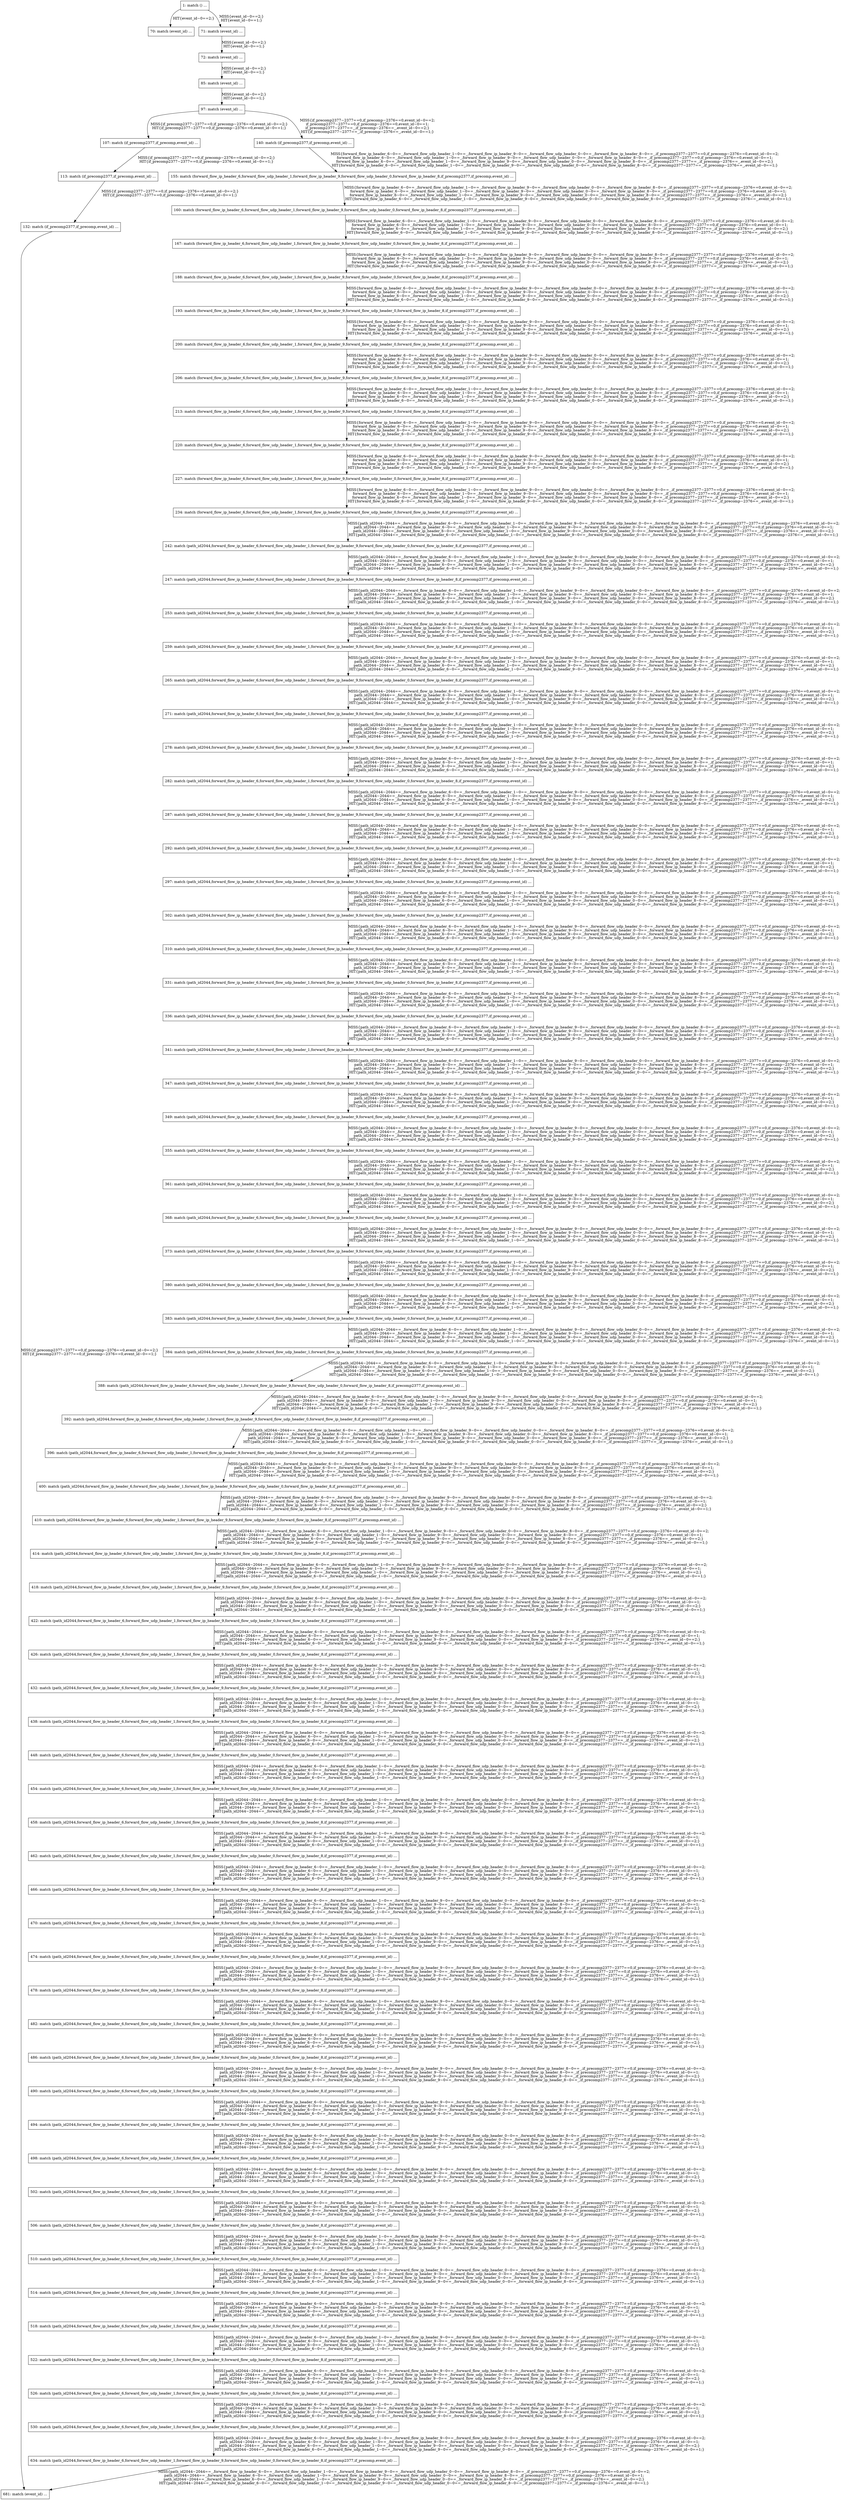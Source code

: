 digraph G {
  "1: match () ...
" [shape=box, ];
  "70: match (event_id) ...
" [shape=box, ];
  "71: match (event_id) ...
" [shape=box, ];
  "72: match (event_id) ...
" [shape=box, ];
  "85: match (event_id) ...
" [shape=box, ];
  "97: match (event_id) ...
" [shape=box, ];
  "107: match (if_precomp2377,if_precomp,event_id) ...
" [shape=box, ];
  "113: match (if_precomp2377,if_precomp,event_id) ...
" [shape=box, ];
  "132: match (if_precomp2377,if_precomp,event_id) ...
" [shape=box, ];
  "140: match (if_precomp2377,if_precomp,event_id) ...
" [shape=box, ];
  "155: match (forward_flow_ip_header_6,forward_flow_udp_header_1,forward_flow_ip_header_9,forward_flow_udp_header_0,forward_flow_ip_header_8,if_precomp2377,if_precomp,event_id) ...
" [
  shape=box, ];
  "160: match (forward_flow_ip_header_6,forward_flow_udp_header_1,forward_flow_ip_header_9,forward_flow_udp_header_0,forward_flow_ip_header_8,if_precomp2377,if_precomp,event_id) ...
" [
  shape=box, ];
  "167: match (forward_flow_ip_header_6,forward_flow_udp_header_1,forward_flow_ip_header_9,forward_flow_udp_header_0,forward_flow_ip_header_8,if_precomp2377,if_precomp,event_id) ...
" [
  shape=box, ];
  "188: match (forward_flow_ip_header_6,forward_flow_udp_header_1,forward_flow_ip_header_9,forward_flow_udp_header_0,forward_flow_ip_header_8,if_precomp2377,if_precomp,event_id) ...
" [
  shape=box, ];
  "193: match (forward_flow_ip_header_6,forward_flow_udp_header_1,forward_flow_ip_header_9,forward_flow_udp_header_0,forward_flow_ip_header_8,if_precomp2377,if_precomp,event_id) ...
" [
  shape=box, ];
  "200: match (forward_flow_ip_header_6,forward_flow_udp_header_1,forward_flow_ip_header_9,forward_flow_udp_header_0,forward_flow_ip_header_8,if_precomp2377,if_precomp,event_id) ...
" [
  shape=box, ];
  "206: match (forward_flow_ip_header_6,forward_flow_udp_header_1,forward_flow_ip_header_9,forward_flow_udp_header_0,forward_flow_ip_header_8,if_precomp2377,if_precomp,event_id) ...
" [
  shape=box, ];
  "213: match (forward_flow_ip_header_6,forward_flow_udp_header_1,forward_flow_ip_header_9,forward_flow_udp_header_0,forward_flow_ip_header_8,if_precomp2377,if_precomp,event_id) ...
" [
  shape=box, ];
  "220: match (forward_flow_ip_header_6,forward_flow_udp_header_1,forward_flow_ip_header_9,forward_flow_udp_header_0,forward_flow_ip_header_8,if_precomp2377,if_precomp,event_id) ...
" [
  shape=box, ];
  "227: match (forward_flow_ip_header_6,forward_flow_udp_header_1,forward_flow_ip_header_9,forward_flow_udp_header_0,forward_flow_ip_header_8,if_precomp2377,if_precomp,event_id) ...
" [
  shape=box, ];
  "234: match (forward_flow_ip_header_6,forward_flow_udp_header_1,forward_flow_ip_header_9,forward_flow_udp_header_0,forward_flow_ip_header_8,if_precomp2377,if_precomp,event_id) ...
" [
  shape=box, ];
  "242: match (path_id2044,forward_flow_ip_header_6,forward_flow_udp_header_1,forward_flow_ip_header_9,forward_flow_udp_header_0,forward_flow_ip_header_8,if_precomp2377,if_precomp,event_id) ...
" [
  shape=box, ];
  "247: match (path_id2044,forward_flow_ip_header_6,forward_flow_udp_header_1,forward_flow_ip_header_9,forward_flow_udp_header_0,forward_flow_ip_header_8,if_precomp2377,if_precomp,event_id) ...
" [
  shape=box, ];
  "253: match (path_id2044,forward_flow_ip_header_6,forward_flow_udp_header_1,forward_flow_ip_header_9,forward_flow_udp_header_0,forward_flow_ip_header_8,if_precomp2377,if_precomp,event_id) ...
" [
  shape=box, ];
  "259: match (path_id2044,forward_flow_ip_header_6,forward_flow_udp_header_1,forward_flow_ip_header_9,forward_flow_udp_header_0,forward_flow_ip_header_8,if_precomp2377,if_precomp,event_id) ...
" [
  shape=box, ];
  "265: match (path_id2044,forward_flow_ip_header_6,forward_flow_udp_header_1,forward_flow_ip_header_9,forward_flow_udp_header_0,forward_flow_ip_header_8,if_precomp2377,if_precomp,event_id) ...
" [
  shape=box, ];
  "271: match (path_id2044,forward_flow_ip_header_6,forward_flow_udp_header_1,forward_flow_ip_header_9,forward_flow_udp_header_0,forward_flow_ip_header_8,if_precomp2377,if_precomp,event_id) ...
" [
  shape=box, ];
  "278: match (path_id2044,forward_flow_ip_header_6,forward_flow_udp_header_1,forward_flow_ip_header_9,forward_flow_udp_header_0,forward_flow_ip_header_8,if_precomp2377,if_precomp,event_id) ...
" [
  shape=box, ];
  "282: match (path_id2044,forward_flow_ip_header_6,forward_flow_udp_header_1,forward_flow_ip_header_9,forward_flow_udp_header_0,forward_flow_ip_header_8,if_precomp2377,if_precomp,event_id) ...
" [
  shape=box, ];
  "287: match (path_id2044,forward_flow_ip_header_6,forward_flow_udp_header_1,forward_flow_ip_header_9,forward_flow_udp_header_0,forward_flow_ip_header_8,if_precomp2377,if_precomp,event_id) ...
" [
  shape=box, ];
  "292: match (path_id2044,forward_flow_ip_header_6,forward_flow_udp_header_1,forward_flow_ip_header_9,forward_flow_udp_header_0,forward_flow_ip_header_8,if_precomp2377,if_precomp,event_id) ...
" [
  shape=box, ];
  "297: match (path_id2044,forward_flow_ip_header_6,forward_flow_udp_header_1,forward_flow_ip_header_9,forward_flow_udp_header_0,forward_flow_ip_header_8,if_precomp2377,if_precomp,event_id) ...
" [
  shape=box, ];
  "302: match (path_id2044,forward_flow_ip_header_6,forward_flow_udp_header_1,forward_flow_ip_header_9,forward_flow_udp_header_0,forward_flow_ip_header_8,if_precomp2377,if_precomp,event_id) ...
" [
  shape=box, ];
  "310: match (path_id2044,forward_flow_ip_header_6,forward_flow_udp_header_1,forward_flow_ip_header_9,forward_flow_udp_header_0,forward_flow_ip_header_8,if_precomp2377,if_precomp,event_id) ...
" [
  shape=box, ];
  "331: match (path_id2044,forward_flow_ip_header_6,forward_flow_udp_header_1,forward_flow_ip_header_9,forward_flow_udp_header_0,forward_flow_ip_header_8,if_precomp2377,if_precomp,event_id) ...
" [
  shape=box, ];
  "336: match (path_id2044,forward_flow_ip_header_6,forward_flow_udp_header_1,forward_flow_ip_header_9,forward_flow_udp_header_0,forward_flow_ip_header_8,if_precomp2377,if_precomp,event_id) ...
" [
  shape=box, ];
  "341: match (path_id2044,forward_flow_ip_header_6,forward_flow_udp_header_1,forward_flow_ip_header_9,forward_flow_udp_header_0,forward_flow_ip_header_8,if_precomp2377,if_precomp,event_id) ...
" [
  shape=box, ];
  "347: match (path_id2044,forward_flow_ip_header_6,forward_flow_udp_header_1,forward_flow_ip_header_9,forward_flow_udp_header_0,forward_flow_ip_header_8,if_precomp2377,if_precomp,event_id) ...
" [
  shape=box, ];
  "349: match (path_id2044,forward_flow_ip_header_6,forward_flow_udp_header_1,forward_flow_ip_header_9,forward_flow_udp_header_0,forward_flow_ip_header_8,if_precomp2377,if_precomp,event_id) ...
" [
  shape=box, ];
  "355: match (path_id2044,forward_flow_ip_header_6,forward_flow_udp_header_1,forward_flow_ip_header_9,forward_flow_udp_header_0,forward_flow_ip_header_8,if_precomp2377,if_precomp,event_id) ...
" [
  shape=box, ];
  "361: match (path_id2044,forward_flow_ip_header_6,forward_flow_udp_header_1,forward_flow_ip_header_9,forward_flow_udp_header_0,forward_flow_ip_header_8,if_precomp2377,if_precomp,event_id) ...
" [
  shape=box, ];
  "368: match (path_id2044,forward_flow_ip_header_6,forward_flow_udp_header_1,forward_flow_ip_header_9,forward_flow_udp_header_0,forward_flow_ip_header_8,if_precomp2377,if_precomp,event_id) ...
" [
  shape=box, ];
  "373: match (path_id2044,forward_flow_ip_header_6,forward_flow_udp_header_1,forward_flow_ip_header_9,forward_flow_udp_header_0,forward_flow_ip_header_8,if_precomp2377,if_precomp,event_id) ...
" [
  shape=box, ];
  "380: match (path_id2044,forward_flow_ip_header_6,forward_flow_udp_header_1,forward_flow_ip_header_9,forward_flow_udp_header_0,forward_flow_ip_header_8,if_precomp2377,if_precomp,event_id) ...
" [
  shape=box, ];
  "383: match (path_id2044,forward_flow_ip_header_6,forward_flow_udp_header_1,forward_flow_ip_header_9,forward_flow_udp_header_0,forward_flow_ip_header_8,if_precomp2377,if_precomp,event_id) ...
" [
  shape=box, ];
  "384: match (path_id2044,forward_flow_ip_header_6,forward_flow_udp_header_1,forward_flow_ip_header_9,forward_flow_udp_header_0,forward_flow_ip_header_8,if_precomp2377,if_precomp,event_id) ...
" [
  shape=box, ];
  "388: match (path_id2044,forward_flow_ip_header_6,forward_flow_udp_header_1,forward_flow_ip_header_9,forward_flow_udp_header_0,forward_flow_ip_header_8,if_precomp2377,if_precomp,event_id) ...
" [
  shape=box, ];
  "392: match (path_id2044,forward_flow_ip_header_6,forward_flow_udp_header_1,forward_flow_ip_header_9,forward_flow_udp_header_0,forward_flow_ip_header_8,if_precomp2377,if_precomp,event_id) ...
" [
  shape=box, ];
  "396: match (path_id2044,forward_flow_ip_header_6,forward_flow_udp_header_1,forward_flow_ip_header_9,forward_flow_udp_header_0,forward_flow_ip_header_8,if_precomp2377,if_precomp,event_id) ...
" [
  shape=box, ];
  "400: match (path_id2044,forward_flow_ip_header_6,forward_flow_udp_header_1,forward_flow_ip_header_9,forward_flow_udp_header_0,forward_flow_ip_header_8,if_precomp2377,if_precomp,event_id) ...
" [
  shape=box, ];
  "410: match (path_id2044,forward_flow_ip_header_6,forward_flow_udp_header_1,forward_flow_ip_header_9,forward_flow_udp_header_0,forward_flow_ip_header_8,if_precomp2377,if_precomp,event_id) ...
" [
  shape=box, ];
  "414: match (path_id2044,forward_flow_ip_header_6,forward_flow_udp_header_1,forward_flow_ip_header_9,forward_flow_udp_header_0,forward_flow_ip_header_8,if_precomp2377,if_precomp,event_id) ...
" [
  shape=box, ];
  "418: match (path_id2044,forward_flow_ip_header_6,forward_flow_udp_header_1,forward_flow_ip_header_9,forward_flow_udp_header_0,forward_flow_ip_header_8,if_precomp2377,if_precomp,event_id) ...
" [
  shape=box, ];
  "422: match (path_id2044,forward_flow_ip_header_6,forward_flow_udp_header_1,forward_flow_ip_header_9,forward_flow_udp_header_0,forward_flow_ip_header_8,if_precomp2377,if_precomp,event_id) ...
" [
  shape=box, ];
  "426: match (path_id2044,forward_flow_ip_header_6,forward_flow_udp_header_1,forward_flow_ip_header_9,forward_flow_udp_header_0,forward_flow_ip_header_8,if_precomp2377,if_precomp,event_id) ...
" [
  shape=box, ];
  "432: match (path_id2044,forward_flow_ip_header_6,forward_flow_udp_header_1,forward_flow_ip_header_9,forward_flow_udp_header_0,forward_flow_ip_header_8,if_precomp2377,if_precomp,event_id) ...
" [
  shape=box, ];
  "438: match (path_id2044,forward_flow_ip_header_6,forward_flow_udp_header_1,forward_flow_ip_header_9,forward_flow_udp_header_0,forward_flow_ip_header_8,if_precomp2377,if_precomp,event_id) ...
" [
  shape=box, ];
  "448: match (path_id2044,forward_flow_ip_header_6,forward_flow_udp_header_1,forward_flow_ip_header_9,forward_flow_udp_header_0,forward_flow_ip_header_8,if_precomp2377,if_precomp,event_id) ...
" [
  shape=box, ];
  "454: match (path_id2044,forward_flow_ip_header_6,forward_flow_udp_header_1,forward_flow_ip_header_9,forward_flow_udp_header_0,forward_flow_ip_header_8,if_precomp2377,if_precomp,event_id) ...
" [
  shape=box, ];
  "458: match (path_id2044,forward_flow_ip_header_6,forward_flow_udp_header_1,forward_flow_ip_header_9,forward_flow_udp_header_0,forward_flow_ip_header_8,if_precomp2377,if_precomp,event_id) ...
" [
  shape=box, ];
  "462: match (path_id2044,forward_flow_ip_header_6,forward_flow_udp_header_1,forward_flow_ip_header_9,forward_flow_udp_header_0,forward_flow_ip_header_8,if_precomp2377,if_precomp,event_id) ...
" [
  shape=box, ];
  "466: match (path_id2044,forward_flow_ip_header_6,forward_flow_udp_header_1,forward_flow_ip_header_9,forward_flow_udp_header_0,forward_flow_ip_header_8,if_precomp2377,if_precomp,event_id) ...
" [
  shape=box, ];
  "470: match (path_id2044,forward_flow_ip_header_6,forward_flow_udp_header_1,forward_flow_ip_header_9,forward_flow_udp_header_0,forward_flow_ip_header_8,if_precomp2377,if_precomp,event_id) ...
" [
  shape=box, ];
  "474: match (path_id2044,forward_flow_ip_header_6,forward_flow_udp_header_1,forward_flow_ip_header_9,forward_flow_udp_header_0,forward_flow_ip_header_8,if_precomp2377,if_precomp,event_id) ...
" [
  shape=box, ];
  "478: match (path_id2044,forward_flow_ip_header_6,forward_flow_udp_header_1,forward_flow_ip_header_9,forward_flow_udp_header_0,forward_flow_ip_header_8,if_precomp2377,if_precomp,event_id) ...
" [
  shape=box, ];
  "482: match (path_id2044,forward_flow_ip_header_6,forward_flow_udp_header_1,forward_flow_ip_header_9,forward_flow_udp_header_0,forward_flow_ip_header_8,if_precomp2377,if_precomp,event_id) ...
" [
  shape=box, ];
  "486: match (path_id2044,forward_flow_ip_header_6,forward_flow_udp_header_1,forward_flow_ip_header_9,forward_flow_udp_header_0,forward_flow_ip_header_8,if_precomp2377,if_precomp,event_id) ...
" [
  shape=box, ];
  "490: match (path_id2044,forward_flow_ip_header_6,forward_flow_udp_header_1,forward_flow_ip_header_9,forward_flow_udp_header_0,forward_flow_ip_header_8,if_precomp2377,if_precomp,event_id) ...
" [
  shape=box, ];
  "494: match (path_id2044,forward_flow_ip_header_6,forward_flow_udp_header_1,forward_flow_ip_header_9,forward_flow_udp_header_0,forward_flow_ip_header_8,if_precomp2377,if_precomp,event_id) ...
" [
  shape=box, ];
  "498: match (path_id2044,forward_flow_ip_header_6,forward_flow_udp_header_1,forward_flow_ip_header_9,forward_flow_udp_header_0,forward_flow_ip_header_8,if_precomp2377,if_precomp,event_id) ...
" [
  shape=box, ];
  "502: match (path_id2044,forward_flow_ip_header_6,forward_flow_udp_header_1,forward_flow_ip_header_9,forward_flow_udp_header_0,forward_flow_ip_header_8,if_precomp2377,if_precomp,event_id) ...
" [
  shape=box, ];
  "506: match (path_id2044,forward_flow_ip_header_6,forward_flow_udp_header_1,forward_flow_ip_header_9,forward_flow_udp_header_0,forward_flow_ip_header_8,if_precomp2377,if_precomp,event_id) ...
" [
  shape=box, ];
  "510: match (path_id2044,forward_flow_ip_header_6,forward_flow_udp_header_1,forward_flow_ip_header_9,forward_flow_udp_header_0,forward_flow_ip_header_8,if_precomp2377,if_precomp,event_id) ...
" [
  shape=box, ];
  "514: match (path_id2044,forward_flow_ip_header_6,forward_flow_udp_header_1,forward_flow_ip_header_9,forward_flow_udp_header_0,forward_flow_ip_header_8,if_precomp2377,if_precomp,event_id) ...
" [
  shape=box, ];
  "518: match (path_id2044,forward_flow_ip_header_6,forward_flow_udp_header_1,forward_flow_ip_header_9,forward_flow_udp_header_0,forward_flow_ip_header_8,if_precomp2377,if_precomp,event_id) ...
" [
  shape=box, ];
  "522: match (path_id2044,forward_flow_ip_header_6,forward_flow_udp_header_1,forward_flow_ip_header_9,forward_flow_udp_header_0,forward_flow_ip_header_8,if_precomp2377,if_precomp,event_id) ...
" [
  shape=box, ];
  "526: match (path_id2044,forward_flow_ip_header_6,forward_flow_udp_header_1,forward_flow_ip_header_9,forward_flow_udp_header_0,forward_flow_ip_header_8,if_precomp2377,if_precomp,event_id) ...
" [
  shape=box, ];
  "530: match (path_id2044,forward_flow_ip_header_6,forward_flow_udp_header_1,forward_flow_ip_header_9,forward_flow_udp_header_0,forward_flow_ip_header_8,if_precomp2377,if_precomp,event_id) ...
" [
  shape=box, ];
  "634: match (path_id2044,forward_flow_ip_header_6,forward_flow_udp_header_1,forward_flow_ip_header_9,forward_flow_udp_header_0,forward_flow_ip_header_8,if_precomp2377,if_precomp,event_id) ...
" [
  shape=box, ];
  "681: match (event_id) ...
" [shape=box, ];
  
  
  "1: match () ...
" -> "70: match (event_id) ...
" [label="HIT{event_id~0==2;}",
                                                     ];
  "1: match () ...
" -> "71: match (event_id) ...
" [label="MISS{event_id~0==2;}
HIT{event_id~0==1;}",
                                                     ];
  "71: match (event_id) ...
" -> "72: match (event_id) ...
" [label="MISS{event_id~0==2;}
HIT{event_id~0==1;}",
                                                              ];
  "72: match (event_id) ...
" -> "85: match (event_id) ...
" [label="MISS{event_id~0==2;}
HIT{event_id~0==1;}",
                                                              ];
  "85: match (event_id) ...
" -> "97: match (event_id) ...
" [label="MISS{event_id~0==2;}
HIT{event_id~0==1;}",
                                                              ];
  "97: match (event_id) ...
" -> "107: match (if_precomp2377,if_precomp,event_id) ...
" [
  label="MISS{if_precomp2377~2377==0,if_precomp~2376==0,event_id~0==2;}
HIT{if_precomp2377~2377==0,if_precomp~2376==0,event_id~0==1;}",
  ];
  "97: match (event_id) ...
" -> "140: match (if_precomp2377,if_precomp,event_id) ...
" [
  label="MISS{if_precomp2377~2377==0,if_precomp~2376==0,event_id~0==2;
if_precomp2377~2377==0,if_precomp~2376==0,event_id~0==1;
if_precomp2377~2377==_,if_precomp~2376==_,event_id~0==2;}
HIT{if_precomp2377~2377==_,if_precomp~2376==_,event_id~0==1;}",
  ];
  "107: match (if_precomp2377,if_precomp,event_id) ...
" -> "113: match (if_precomp2377,if_precomp,event_id) ...
" [
  label="MISS{if_precomp2377~2377==0,if_precomp~2376==0,event_id~0==2;}
HIT{if_precomp2377~2377==0,if_precomp~2376==0,event_id~0==1;}",
  ];
  "113: match (if_precomp2377,if_precomp,event_id) ...
" -> "132: match (if_precomp2377,if_precomp,event_id) ...
" [
  label="MISS{if_precomp2377~2377==0,if_precomp~2376==0,event_id~0==2;}
HIT{if_precomp2377~2377==0,if_precomp~2376==0,event_id~0==1;}",
  ];
  "132: match (if_precomp2377,if_precomp,event_id) ...
" -> "681: match (event_id) ...
" [
  label="MISS{if_precomp2377~2377==0,if_precomp~2376==0,event_id~0==2;}
HIT{if_precomp2377~2377==0,if_precomp~2376==0,event_id~0==1;}",
  ];
  "140: match (if_precomp2377,if_precomp,event_id) ...
" -> "155: match (forward_flow_ip_header_6,forward_flow_udp_header_1,forward_flow_ip_header_9,forward_flow_udp_header_0,forward_flow_ip_header_8,if_precomp2377,if_precomp,event_id) ...
" [
  label="MISS{forward_flow_ip_header_6~0==_,forward_flow_udp_header_1~0==_,forward_flow_ip_header_9~0==_,forward_flow_udp_header_0~0==_,forward_flow_ip_header_8~0==_,if_precomp2377~2377==0,if_precomp~2376==0,event_id~0==2;
forward_flow_ip_header_6~0==_,forward_flow_udp_header_1~0==_,forward_flow_ip_header_9~0==_,forward_flow_udp_header_0~0==_,forward_flow_ip_header_8~0==_,if_precomp2377~2377==0,if_precomp~2376==0,event_id~0==1;
forward_flow_ip_header_6~0==_,forward_flow_udp_header_1~0==_,forward_flow_ip_header_9~0==_,forward_flow_udp_header_0~0==_,forward_flow_ip_header_8~0==_,if_precomp2377~2377==_,if_precomp~2376==_,event_id~0==2;}
HIT{forward_flow_ip_header_6~0==_,forward_flow_udp_header_1~0==_,forward_flow_ip_header_9~0==_,forward_flow_udp_header_0~0==_,forward_flow_ip_header_8~0==_,if_precomp2377~2377==_,if_precomp~2376==_,event_id~0==1;}",
  ];
  "155: match (forward_flow_ip_header_6,forward_flow_udp_header_1,forward_flow_ip_header_9,forward_flow_udp_header_0,forward_flow_ip_header_8,if_precomp2377,if_precomp,event_id) ...
" -> "160: match (forward_flow_ip_header_6,forward_flow_udp_header_1,forward_flow_ip_header_9,forward_flow_udp_header_0,forward_flow_ip_header_8,if_precomp2377,if_precomp,event_id) ...
" [
  label="MISS{forward_flow_ip_header_6~0==_,forward_flow_udp_header_1~0==_,forward_flow_ip_header_9~0==_,forward_flow_udp_header_0~0==_,forward_flow_ip_header_8~0==_,if_precomp2377~2377==0,if_precomp~2376==0,event_id~0==2;
forward_flow_ip_header_6~0==_,forward_flow_udp_header_1~0==_,forward_flow_ip_header_9~0==_,forward_flow_udp_header_0~0==_,forward_flow_ip_header_8~0==_,if_precomp2377~2377==0,if_precomp~2376==0,event_id~0==1;
forward_flow_ip_header_6~0==_,forward_flow_udp_header_1~0==_,forward_flow_ip_header_9~0==_,forward_flow_udp_header_0~0==_,forward_flow_ip_header_8~0==_,if_precomp2377~2377==_,if_precomp~2376==_,event_id~0==2;}
HIT{forward_flow_ip_header_6~0==_,forward_flow_udp_header_1~0==_,forward_flow_ip_header_9~0==_,forward_flow_udp_header_0~0==_,forward_flow_ip_header_8~0==_,if_precomp2377~2377==_,if_precomp~2376==_,event_id~0==1;}",
  ];
  "160: match (forward_flow_ip_header_6,forward_flow_udp_header_1,forward_flow_ip_header_9,forward_flow_udp_header_0,forward_flow_ip_header_8,if_precomp2377,if_precomp,event_id) ...
" -> "167: match (forward_flow_ip_header_6,forward_flow_udp_header_1,forward_flow_ip_header_9,forward_flow_udp_header_0,forward_flow_ip_header_8,if_precomp2377,if_precomp,event_id) ...
" [
  label="MISS{forward_flow_ip_header_6~0==_,forward_flow_udp_header_1~0==_,forward_flow_ip_header_9~0==_,forward_flow_udp_header_0~0==_,forward_flow_ip_header_8~0==_,if_precomp2377~2377==0,if_precomp~2376==0,event_id~0==2;
forward_flow_ip_header_6~0==_,forward_flow_udp_header_1~0==_,forward_flow_ip_header_9~0==_,forward_flow_udp_header_0~0==_,forward_flow_ip_header_8~0==_,if_precomp2377~2377==0,if_precomp~2376==0,event_id~0==1;
forward_flow_ip_header_6~0==_,forward_flow_udp_header_1~0==_,forward_flow_ip_header_9~0==_,forward_flow_udp_header_0~0==_,forward_flow_ip_header_8~0==_,if_precomp2377~2377==_,if_precomp~2376==_,event_id~0==2;}
HIT{forward_flow_ip_header_6~0==_,forward_flow_udp_header_1~0==_,forward_flow_ip_header_9~0==_,forward_flow_udp_header_0~0==_,forward_flow_ip_header_8~0==_,if_precomp2377~2377==_,if_precomp~2376==_,event_id~0==1;}",
  ];
  "167: match (forward_flow_ip_header_6,forward_flow_udp_header_1,forward_flow_ip_header_9,forward_flow_udp_header_0,forward_flow_ip_header_8,if_precomp2377,if_precomp,event_id) ...
" -> "188: match (forward_flow_ip_header_6,forward_flow_udp_header_1,forward_flow_ip_header_9,forward_flow_udp_header_0,forward_flow_ip_header_8,if_precomp2377,if_precomp,event_id) ...
" [
  label="MISS{forward_flow_ip_header_6~0==_,forward_flow_udp_header_1~0==_,forward_flow_ip_header_9~0==_,forward_flow_udp_header_0~0==_,forward_flow_ip_header_8~0==_,if_precomp2377~2377==0,if_precomp~2376==0,event_id~0==2;
forward_flow_ip_header_6~0==_,forward_flow_udp_header_1~0==_,forward_flow_ip_header_9~0==_,forward_flow_udp_header_0~0==_,forward_flow_ip_header_8~0==_,if_precomp2377~2377==0,if_precomp~2376==0,event_id~0==1;
forward_flow_ip_header_6~0==_,forward_flow_udp_header_1~0==_,forward_flow_ip_header_9~0==_,forward_flow_udp_header_0~0==_,forward_flow_ip_header_8~0==_,if_precomp2377~2377==_,if_precomp~2376==_,event_id~0==2;}
HIT{forward_flow_ip_header_6~0==_,forward_flow_udp_header_1~0==_,forward_flow_ip_header_9~0==_,forward_flow_udp_header_0~0==_,forward_flow_ip_header_8~0==_,if_precomp2377~2377==_,if_precomp~2376==_,event_id~0==1;}",
  ];
  "188: match (forward_flow_ip_header_6,forward_flow_udp_header_1,forward_flow_ip_header_9,forward_flow_udp_header_0,forward_flow_ip_header_8,if_precomp2377,if_precomp,event_id) ...
" -> "193: match (forward_flow_ip_header_6,forward_flow_udp_header_1,forward_flow_ip_header_9,forward_flow_udp_header_0,forward_flow_ip_header_8,if_precomp2377,if_precomp,event_id) ...
" [
  label="MISS{forward_flow_ip_header_6~0==_,forward_flow_udp_header_1~0==_,forward_flow_ip_header_9~0==_,forward_flow_udp_header_0~0==_,forward_flow_ip_header_8~0==_,if_precomp2377~2377==0,if_precomp~2376==0,event_id~0==2;
forward_flow_ip_header_6~0==_,forward_flow_udp_header_1~0==_,forward_flow_ip_header_9~0==_,forward_flow_udp_header_0~0==_,forward_flow_ip_header_8~0==_,if_precomp2377~2377==0,if_precomp~2376==0,event_id~0==1;
forward_flow_ip_header_6~0==_,forward_flow_udp_header_1~0==_,forward_flow_ip_header_9~0==_,forward_flow_udp_header_0~0==_,forward_flow_ip_header_8~0==_,if_precomp2377~2377==_,if_precomp~2376==_,event_id~0==2;}
HIT{forward_flow_ip_header_6~0==_,forward_flow_udp_header_1~0==_,forward_flow_ip_header_9~0==_,forward_flow_udp_header_0~0==_,forward_flow_ip_header_8~0==_,if_precomp2377~2377==_,if_precomp~2376==_,event_id~0==1;}",
  ];
  "193: match (forward_flow_ip_header_6,forward_flow_udp_header_1,forward_flow_ip_header_9,forward_flow_udp_header_0,forward_flow_ip_header_8,if_precomp2377,if_precomp,event_id) ...
" -> "200: match (forward_flow_ip_header_6,forward_flow_udp_header_1,forward_flow_ip_header_9,forward_flow_udp_header_0,forward_flow_ip_header_8,if_precomp2377,if_precomp,event_id) ...
" [
  label="MISS{forward_flow_ip_header_6~0==_,forward_flow_udp_header_1~0==_,forward_flow_ip_header_9~0==_,forward_flow_udp_header_0~0==_,forward_flow_ip_header_8~0==_,if_precomp2377~2377==0,if_precomp~2376==0,event_id~0==2;
forward_flow_ip_header_6~0==_,forward_flow_udp_header_1~0==_,forward_flow_ip_header_9~0==_,forward_flow_udp_header_0~0==_,forward_flow_ip_header_8~0==_,if_precomp2377~2377==0,if_precomp~2376==0,event_id~0==1;
forward_flow_ip_header_6~0==_,forward_flow_udp_header_1~0==_,forward_flow_ip_header_9~0==_,forward_flow_udp_header_0~0==_,forward_flow_ip_header_8~0==_,if_precomp2377~2377==_,if_precomp~2376==_,event_id~0==2;}
HIT{forward_flow_ip_header_6~0==_,forward_flow_udp_header_1~0==_,forward_flow_ip_header_9~0==_,forward_flow_udp_header_0~0==_,forward_flow_ip_header_8~0==_,if_precomp2377~2377==_,if_precomp~2376==_,event_id~0==1;}",
  ];
  "200: match (forward_flow_ip_header_6,forward_flow_udp_header_1,forward_flow_ip_header_9,forward_flow_udp_header_0,forward_flow_ip_header_8,if_precomp2377,if_precomp,event_id) ...
" -> "206: match (forward_flow_ip_header_6,forward_flow_udp_header_1,forward_flow_ip_header_9,forward_flow_udp_header_0,forward_flow_ip_header_8,if_precomp2377,if_precomp,event_id) ...
" [
  label="MISS{forward_flow_ip_header_6~0==_,forward_flow_udp_header_1~0==_,forward_flow_ip_header_9~0==_,forward_flow_udp_header_0~0==_,forward_flow_ip_header_8~0==_,if_precomp2377~2377==0,if_precomp~2376==0,event_id~0==2;
forward_flow_ip_header_6~0==_,forward_flow_udp_header_1~0==_,forward_flow_ip_header_9~0==_,forward_flow_udp_header_0~0==_,forward_flow_ip_header_8~0==_,if_precomp2377~2377==0,if_precomp~2376==0,event_id~0==1;
forward_flow_ip_header_6~0==_,forward_flow_udp_header_1~0==_,forward_flow_ip_header_9~0==_,forward_flow_udp_header_0~0==_,forward_flow_ip_header_8~0==_,if_precomp2377~2377==_,if_precomp~2376==_,event_id~0==2;}
HIT{forward_flow_ip_header_6~0==_,forward_flow_udp_header_1~0==_,forward_flow_ip_header_9~0==_,forward_flow_udp_header_0~0==_,forward_flow_ip_header_8~0==_,if_precomp2377~2377==_,if_precomp~2376==_,event_id~0==1;}",
  ];
  "206: match (forward_flow_ip_header_6,forward_flow_udp_header_1,forward_flow_ip_header_9,forward_flow_udp_header_0,forward_flow_ip_header_8,if_precomp2377,if_precomp,event_id) ...
" -> "213: match (forward_flow_ip_header_6,forward_flow_udp_header_1,forward_flow_ip_header_9,forward_flow_udp_header_0,forward_flow_ip_header_8,if_precomp2377,if_precomp,event_id) ...
" [
  label="MISS{forward_flow_ip_header_6~0==_,forward_flow_udp_header_1~0==_,forward_flow_ip_header_9~0==_,forward_flow_udp_header_0~0==_,forward_flow_ip_header_8~0==_,if_precomp2377~2377==0,if_precomp~2376==0,event_id~0==2;
forward_flow_ip_header_6~0==_,forward_flow_udp_header_1~0==_,forward_flow_ip_header_9~0==_,forward_flow_udp_header_0~0==_,forward_flow_ip_header_8~0==_,if_precomp2377~2377==0,if_precomp~2376==0,event_id~0==1;
forward_flow_ip_header_6~0==_,forward_flow_udp_header_1~0==_,forward_flow_ip_header_9~0==_,forward_flow_udp_header_0~0==_,forward_flow_ip_header_8~0==_,if_precomp2377~2377==_,if_precomp~2376==_,event_id~0==2;}
HIT{forward_flow_ip_header_6~0==_,forward_flow_udp_header_1~0==_,forward_flow_ip_header_9~0==_,forward_flow_udp_header_0~0==_,forward_flow_ip_header_8~0==_,if_precomp2377~2377==_,if_precomp~2376==_,event_id~0==1;}",
  ];
  "213: match (forward_flow_ip_header_6,forward_flow_udp_header_1,forward_flow_ip_header_9,forward_flow_udp_header_0,forward_flow_ip_header_8,if_precomp2377,if_precomp,event_id) ...
" -> "220: match (forward_flow_ip_header_6,forward_flow_udp_header_1,forward_flow_ip_header_9,forward_flow_udp_header_0,forward_flow_ip_header_8,if_precomp2377,if_precomp,event_id) ...
" [
  label="MISS{forward_flow_ip_header_6~0==_,forward_flow_udp_header_1~0==_,forward_flow_ip_header_9~0==_,forward_flow_udp_header_0~0==_,forward_flow_ip_header_8~0==_,if_precomp2377~2377==0,if_precomp~2376==0,event_id~0==2;
forward_flow_ip_header_6~0==_,forward_flow_udp_header_1~0==_,forward_flow_ip_header_9~0==_,forward_flow_udp_header_0~0==_,forward_flow_ip_header_8~0==_,if_precomp2377~2377==0,if_precomp~2376==0,event_id~0==1;
forward_flow_ip_header_6~0==_,forward_flow_udp_header_1~0==_,forward_flow_ip_header_9~0==_,forward_flow_udp_header_0~0==_,forward_flow_ip_header_8~0==_,if_precomp2377~2377==_,if_precomp~2376==_,event_id~0==2;}
HIT{forward_flow_ip_header_6~0==_,forward_flow_udp_header_1~0==_,forward_flow_ip_header_9~0==_,forward_flow_udp_header_0~0==_,forward_flow_ip_header_8~0==_,if_precomp2377~2377==_,if_precomp~2376==_,event_id~0==1;}",
  ];
  "220: match (forward_flow_ip_header_6,forward_flow_udp_header_1,forward_flow_ip_header_9,forward_flow_udp_header_0,forward_flow_ip_header_8,if_precomp2377,if_precomp,event_id) ...
" -> "227: match (forward_flow_ip_header_6,forward_flow_udp_header_1,forward_flow_ip_header_9,forward_flow_udp_header_0,forward_flow_ip_header_8,if_precomp2377,if_precomp,event_id) ...
" [
  label="MISS{forward_flow_ip_header_6~0==_,forward_flow_udp_header_1~0==_,forward_flow_ip_header_9~0==_,forward_flow_udp_header_0~0==_,forward_flow_ip_header_8~0==_,if_precomp2377~2377==0,if_precomp~2376==0,event_id~0==2;
forward_flow_ip_header_6~0==_,forward_flow_udp_header_1~0==_,forward_flow_ip_header_9~0==_,forward_flow_udp_header_0~0==_,forward_flow_ip_header_8~0==_,if_precomp2377~2377==0,if_precomp~2376==0,event_id~0==1;
forward_flow_ip_header_6~0==_,forward_flow_udp_header_1~0==_,forward_flow_ip_header_9~0==_,forward_flow_udp_header_0~0==_,forward_flow_ip_header_8~0==_,if_precomp2377~2377==_,if_precomp~2376==_,event_id~0==2;}
HIT{forward_flow_ip_header_6~0==_,forward_flow_udp_header_1~0==_,forward_flow_ip_header_9~0==_,forward_flow_udp_header_0~0==_,forward_flow_ip_header_8~0==_,if_precomp2377~2377==_,if_precomp~2376==_,event_id~0==1;}",
  ];
  "227: match (forward_flow_ip_header_6,forward_flow_udp_header_1,forward_flow_ip_header_9,forward_flow_udp_header_0,forward_flow_ip_header_8,if_precomp2377,if_precomp,event_id) ...
" -> "234: match (forward_flow_ip_header_6,forward_flow_udp_header_1,forward_flow_ip_header_9,forward_flow_udp_header_0,forward_flow_ip_header_8,if_precomp2377,if_precomp,event_id) ...
" [
  label="MISS{forward_flow_ip_header_6~0==_,forward_flow_udp_header_1~0==_,forward_flow_ip_header_9~0==_,forward_flow_udp_header_0~0==_,forward_flow_ip_header_8~0==_,if_precomp2377~2377==0,if_precomp~2376==0,event_id~0==2;
forward_flow_ip_header_6~0==_,forward_flow_udp_header_1~0==_,forward_flow_ip_header_9~0==_,forward_flow_udp_header_0~0==_,forward_flow_ip_header_8~0==_,if_precomp2377~2377==0,if_precomp~2376==0,event_id~0==1;
forward_flow_ip_header_6~0==_,forward_flow_udp_header_1~0==_,forward_flow_ip_header_9~0==_,forward_flow_udp_header_0~0==_,forward_flow_ip_header_8~0==_,if_precomp2377~2377==_,if_precomp~2376==_,event_id~0==2;}
HIT{forward_flow_ip_header_6~0==_,forward_flow_udp_header_1~0==_,forward_flow_ip_header_9~0==_,forward_flow_udp_header_0~0==_,forward_flow_ip_header_8~0==_,if_precomp2377~2377==_,if_precomp~2376==_,event_id~0==1;}",
  ];
  "234: match (forward_flow_ip_header_6,forward_flow_udp_header_1,forward_flow_ip_header_9,forward_flow_udp_header_0,forward_flow_ip_header_8,if_precomp2377,if_precomp,event_id) ...
" -> "242: match (path_id2044,forward_flow_ip_header_6,forward_flow_udp_header_1,forward_flow_ip_header_9,forward_flow_udp_header_0,forward_flow_ip_header_8,if_precomp2377,if_precomp,event_id) ...
" [
  label="MISS{path_id2044~2044==_,forward_flow_ip_header_6~0==_,forward_flow_udp_header_1~0==_,forward_flow_ip_header_9~0==_,forward_flow_udp_header_0~0==_,forward_flow_ip_header_8~0==_,if_precomp2377~2377==0,if_precomp~2376==0,event_id~0==2;
path_id2044~2044==_,forward_flow_ip_header_6~0==_,forward_flow_udp_header_1~0==_,forward_flow_ip_header_9~0==_,forward_flow_udp_header_0~0==_,forward_flow_ip_header_8~0==_,if_precomp2377~2377==0,if_precomp~2376==0,event_id~0==1;
path_id2044~2044==_,forward_flow_ip_header_6~0==_,forward_flow_udp_header_1~0==_,forward_flow_ip_header_9~0==_,forward_flow_udp_header_0~0==_,forward_flow_ip_header_8~0==_,if_precomp2377~2377==_,if_precomp~2376==_,event_id~0==2;}
HIT{path_id2044~2044==_,forward_flow_ip_header_6~0==_,forward_flow_udp_header_1~0==_,forward_flow_ip_header_9~0==_,forward_flow_udp_header_0~0==_,forward_flow_ip_header_8~0==_,if_precomp2377~2377==_,if_precomp~2376==_,event_id~0==1;}",
  ];
  "242: match (path_id2044,forward_flow_ip_header_6,forward_flow_udp_header_1,forward_flow_ip_header_9,forward_flow_udp_header_0,forward_flow_ip_header_8,if_precomp2377,if_precomp,event_id) ...
" -> "247: match (path_id2044,forward_flow_ip_header_6,forward_flow_udp_header_1,forward_flow_ip_header_9,forward_flow_udp_header_0,forward_flow_ip_header_8,if_precomp2377,if_precomp,event_id) ...
" [
  label="MISS{path_id2044~2044==_,forward_flow_ip_header_6~0==_,forward_flow_udp_header_1~0==_,forward_flow_ip_header_9~0==_,forward_flow_udp_header_0~0==_,forward_flow_ip_header_8~0==_,if_precomp2377~2377==0,if_precomp~2376==0,event_id~0==2;
path_id2044~2044==_,forward_flow_ip_header_6~0==_,forward_flow_udp_header_1~0==_,forward_flow_ip_header_9~0==_,forward_flow_udp_header_0~0==_,forward_flow_ip_header_8~0==_,if_precomp2377~2377==0,if_precomp~2376==0,event_id~0==1;
path_id2044~2044==_,forward_flow_ip_header_6~0==_,forward_flow_udp_header_1~0==_,forward_flow_ip_header_9~0==_,forward_flow_udp_header_0~0==_,forward_flow_ip_header_8~0==_,if_precomp2377~2377==_,if_precomp~2376==_,event_id~0==2;}
HIT{path_id2044~2044==_,forward_flow_ip_header_6~0==_,forward_flow_udp_header_1~0==_,forward_flow_ip_header_9~0==_,forward_flow_udp_header_0~0==_,forward_flow_ip_header_8~0==_,if_precomp2377~2377==_,if_precomp~2376==_,event_id~0==1;}",
  ];
  "247: match (path_id2044,forward_flow_ip_header_6,forward_flow_udp_header_1,forward_flow_ip_header_9,forward_flow_udp_header_0,forward_flow_ip_header_8,if_precomp2377,if_precomp,event_id) ...
" -> "253: match (path_id2044,forward_flow_ip_header_6,forward_flow_udp_header_1,forward_flow_ip_header_9,forward_flow_udp_header_0,forward_flow_ip_header_8,if_precomp2377,if_precomp,event_id) ...
" [
  label="MISS{path_id2044~2044==_,forward_flow_ip_header_6~0==_,forward_flow_udp_header_1~0==_,forward_flow_ip_header_9~0==_,forward_flow_udp_header_0~0==_,forward_flow_ip_header_8~0==_,if_precomp2377~2377==0,if_precomp~2376==0,event_id~0==2;
path_id2044~2044==_,forward_flow_ip_header_6~0==_,forward_flow_udp_header_1~0==_,forward_flow_ip_header_9~0==_,forward_flow_udp_header_0~0==_,forward_flow_ip_header_8~0==_,if_precomp2377~2377==0,if_precomp~2376==0,event_id~0==1;
path_id2044~2044==_,forward_flow_ip_header_6~0==_,forward_flow_udp_header_1~0==_,forward_flow_ip_header_9~0==_,forward_flow_udp_header_0~0==_,forward_flow_ip_header_8~0==_,if_precomp2377~2377==_,if_precomp~2376==_,event_id~0==2;}
HIT{path_id2044~2044==_,forward_flow_ip_header_6~0==_,forward_flow_udp_header_1~0==_,forward_flow_ip_header_9~0==_,forward_flow_udp_header_0~0==_,forward_flow_ip_header_8~0==_,if_precomp2377~2377==_,if_precomp~2376==_,event_id~0==1;}",
  ];
  "253: match (path_id2044,forward_flow_ip_header_6,forward_flow_udp_header_1,forward_flow_ip_header_9,forward_flow_udp_header_0,forward_flow_ip_header_8,if_precomp2377,if_precomp,event_id) ...
" -> "259: match (path_id2044,forward_flow_ip_header_6,forward_flow_udp_header_1,forward_flow_ip_header_9,forward_flow_udp_header_0,forward_flow_ip_header_8,if_precomp2377,if_precomp,event_id) ...
" [
  label="MISS{path_id2044~2044==_,forward_flow_ip_header_6~0==_,forward_flow_udp_header_1~0==_,forward_flow_ip_header_9~0==_,forward_flow_udp_header_0~0==_,forward_flow_ip_header_8~0==_,if_precomp2377~2377==0,if_precomp~2376==0,event_id~0==2;
path_id2044~2044==_,forward_flow_ip_header_6~0==_,forward_flow_udp_header_1~0==_,forward_flow_ip_header_9~0==_,forward_flow_udp_header_0~0==_,forward_flow_ip_header_8~0==_,if_precomp2377~2377==0,if_precomp~2376==0,event_id~0==1;
path_id2044~2044==_,forward_flow_ip_header_6~0==_,forward_flow_udp_header_1~0==_,forward_flow_ip_header_9~0==_,forward_flow_udp_header_0~0==_,forward_flow_ip_header_8~0==_,if_precomp2377~2377==_,if_precomp~2376==_,event_id~0==2;}
HIT{path_id2044~2044==_,forward_flow_ip_header_6~0==_,forward_flow_udp_header_1~0==_,forward_flow_ip_header_9~0==_,forward_flow_udp_header_0~0==_,forward_flow_ip_header_8~0==_,if_precomp2377~2377==_,if_precomp~2376==_,event_id~0==1;}",
  ];
  "259: match (path_id2044,forward_flow_ip_header_6,forward_flow_udp_header_1,forward_flow_ip_header_9,forward_flow_udp_header_0,forward_flow_ip_header_8,if_precomp2377,if_precomp,event_id) ...
" -> "265: match (path_id2044,forward_flow_ip_header_6,forward_flow_udp_header_1,forward_flow_ip_header_9,forward_flow_udp_header_0,forward_flow_ip_header_8,if_precomp2377,if_precomp,event_id) ...
" [
  label="MISS{path_id2044~2044==_,forward_flow_ip_header_6~0==_,forward_flow_udp_header_1~0==_,forward_flow_ip_header_9~0==_,forward_flow_udp_header_0~0==_,forward_flow_ip_header_8~0==_,if_precomp2377~2377==0,if_precomp~2376==0,event_id~0==2;
path_id2044~2044==_,forward_flow_ip_header_6~0==_,forward_flow_udp_header_1~0==_,forward_flow_ip_header_9~0==_,forward_flow_udp_header_0~0==_,forward_flow_ip_header_8~0==_,if_precomp2377~2377==0,if_precomp~2376==0,event_id~0==1;
path_id2044~2044==_,forward_flow_ip_header_6~0==_,forward_flow_udp_header_1~0==_,forward_flow_ip_header_9~0==_,forward_flow_udp_header_0~0==_,forward_flow_ip_header_8~0==_,if_precomp2377~2377==_,if_precomp~2376==_,event_id~0==2;}
HIT{path_id2044~2044==_,forward_flow_ip_header_6~0==_,forward_flow_udp_header_1~0==_,forward_flow_ip_header_9~0==_,forward_flow_udp_header_0~0==_,forward_flow_ip_header_8~0==_,if_precomp2377~2377==_,if_precomp~2376==_,event_id~0==1;}",
  ];
  "265: match (path_id2044,forward_flow_ip_header_6,forward_flow_udp_header_1,forward_flow_ip_header_9,forward_flow_udp_header_0,forward_flow_ip_header_8,if_precomp2377,if_precomp,event_id) ...
" -> "271: match (path_id2044,forward_flow_ip_header_6,forward_flow_udp_header_1,forward_flow_ip_header_9,forward_flow_udp_header_0,forward_flow_ip_header_8,if_precomp2377,if_precomp,event_id) ...
" [
  label="MISS{path_id2044~2044==_,forward_flow_ip_header_6~0==_,forward_flow_udp_header_1~0==_,forward_flow_ip_header_9~0==_,forward_flow_udp_header_0~0==_,forward_flow_ip_header_8~0==_,if_precomp2377~2377==0,if_precomp~2376==0,event_id~0==2;
path_id2044~2044==_,forward_flow_ip_header_6~0==_,forward_flow_udp_header_1~0==_,forward_flow_ip_header_9~0==_,forward_flow_udp_header_0~0==_,forward_flow_ip_header_8~0==_,if_precomp2377~2377==0,if_precomp~2376==0,event_id~0==1;
path_id2044~2044==_,forward_flow_ip_header_6~0==_,forward_flow_udp_header_1~0==_,forward_flow_ip_header_9~0==_,forward_flow_udp_header_0~0==_,forward_flow_ip_header_8~0==_,if_precomp2377~2377==_,if_precomp~2376==_,event_id~0==2;}
HIT{path_id2044~2044==_,forward_flow_ip_header_6~0==_,forward_flow_udp_header_1~0==_,forward_flow_ip_header_9~0==_,forward_flow_udp_header_0~0==_,forward_flow_ip_header_8~0==_,if_precomp2377~2377==_,if_precomp~2376==_,event_id~0==1;}",
  ];
  "271: match (path_id2044,forward_flow_ip_header_6,forward_flow_udp_header_1,forward_flow_ip_header_9,forward_flow_udp_header_0,forward_flow_ip_header_8,if_precomp2377,if_precomp,event_id) ...
" -> "278: match (path_id2044,forward_flow_ip_header_6,forward_flow_udp_header_1,forward_flow_ip_header_9,forward_flow_udp_header_0,forward_flow_ip_header_8,if_precomp2377,if_precomp,event_id) ...
" [
  label="MISS{path_id2044~2044==_,forward_flow_ip_header_6~0==_,forward_flow_udp_header_1~0==_,forward_flow_ip_header_9~0==_,forward_flow_udp_header_0~0==_,forward_flow_ip_header_8~0==_,if_precomp2377~2377==0,if_precomp~2376==0,event_id~0==2;
path_id2044~2044==_,forward_flow_ip_header_6~0==_,forward_flow_udp_header_1~0==_,forward_flow_ip_header_9~0==_,forward_flow_udp_header_0~0==_,forward_flow_ip_header_8~0==_,if_precomp2377~2377==0,if_precomp~2376==0,event_id~0==1;
path_id2044~2044==_,forward_flow_ip_header_6~0==_,forward_flow_udp_header_1~0==_,forward_flow_ip_header_9~0==_,forward_flow_udp_header_0~0==_,forward_flow_ip_header_8~0==_,if_precomp2377~2377==_,if_precomp~2376==_,event_id~0==2;}
HIT{path_id2044~2044==_,forward_flow_ip_header_6~0==_,forward_flow_udp_header_1~0==_,forward_flow_ip_header_9~0==_,forward_flow_udp_header_0~0==_,forward_flow_ip_header_8~0==_,if_precomp2377~2377==_,if_precomp~2376==_,event_id~0==1;}",
  ];
  "278: match (path_id2044,forward_flow_ip_header_6,forward_flow_udp_header_1,forward_flow_ip_header_9,forward_flow_udp_header_0,forward_flow_ip_header_8,if_precomp2377,if_precomp,event_id) ...
" -> "282: match (path_id2044,forward_flow_ip_header_6,forward_flow_udp_header_1,forward_flow_ip_header_9,forward_flow_udp_header_0,forward_flow_ip_header_8,if_precomp2377,if_precomp,event_id) ...
" [
  label="MISS{path_id2044~2044==_,forward_flow_ip_header_6~0==_,forward_flow_udp_header_1~0==_,forward_flow_ip_header_9~0==_,forward_flow_udp_header_0~0==_,forward_flow_ip_header_8~0==_,if_precomp2377~2377==0,if_precomp~2376==0,event_id~0==2;
path_id2044~2044==_,forward_flow_ip_header_6~0==_,forward_flow_udp_header_1~0==_,forward_flow_ip_header_9~0==_,forward_flow_udp_header_0~0==_,forward_flow_ip_header_8~0==_,if_precomp2377~2377==0,if_precomp~2376==0,event_id~0==1;
path_id2044~2044==_,forward_flow_ip_header_6~0==_,forward_flow_udp_header_1~0==_,forward_flow_ip_header_9~0==_,forward_flow_udp_header_0~0==_,forward_flow_ip_header_8~0==_,if_precomp2377~2377==_,if_precomp~2376==_,event_id~0==2;}
HIT{path_id2044~2044==_,forward_flow_ip_header_6~0==_,forward_flow_udp_header_1~0==_,forward_flow_ip_header_9~0==_,forward_flow_udp_header_0~0==_,forward_flow_ip_header_8~0==_,if_precomp2377~2377==_,if_precomp~2376==_,event_id~0==1;}",
  ];
  "282: match (path_id2044,forward_flow_ip_header_6,forward_flow_udp_header_1,forward_flow_ip_header_9,forward_flow_udp_header_0,forward_flow_ip_header_8,if_precomp2377,if_precomp,event_id) ...
" -> "287: match (path_id2044,forward_flow_ip_header_6,forward_flow_udp_header_1,forward_flow_ip_header_9,forward_flow_udp_header_0,forward_flow_ip_header_8,if_precomp2377,if_precomp,event_id) ...
" [
  label="MISS{path_id2044~2044==_,forward_flow_ip_header_6~0==_,forward_flow_udp_header_1~0==_,forward_flow_ip_header_9~0==_,forward_flow_udp_header_0~0==_,forward_flow_ip_header_8~0==_,if_precomp2377~2377==0,if_precomp~2376==0,event_id~0==2;
path_id2044~2044==_,forward_flow_ip_header_6~0==_,forward_flow_udp_header_1~0==_,forward_flow_ip_header_9~0==_,forward_flow_udp_header_0~0==_,forward_flow_ip_header_8~0==_,if_precomp2377~2377==0,if_precomp~2376==0,event_id~0==1;
path_id2044~2044==_,forward_flow_ip_header_6~0==_,forward_flow_udp_header_1~0==_,forward_flow_ip_header_9~0==_,forward_flow_udp_header_0~0==_,forward_flow_ip_header_8~0==_,if_precomp2377~2377==_,if_precomp~2376==_,event_id~0==2;}
HIT{path_id2044~2044==_,forward_flow_ip_header_6~0==_,forward_flow_udp_header_1~0==_,forward_flow_ip_header_9~0==_,forward_flow_udp_header_0~0==_,forward_flow_ip_header_8~0==_,if_precomp2377~2377==_,if_precomp~2376==_,event_id~0==1;}",
  ];
  "287: match (path_id2044,forward_flow_ip_header_6,forward_flow_udp_header_1,forward_flow_ip_header_9,forward_flow_udp_header_0,forward_flow_ip_header_8,if_precomp2377,if_precomp,event_id) ...
" -> "292: match (path_id2044,forward_flow_ip_header_6,forward_flow_udp_header_1,forward_flow_ip_header_9,forward_flow_udp_header_0,forward_flow_ip_header_8,if_precomp2377,if_precomp,event_id) ...
" [
  label="MISS{path_id2044~2044==_,forward_flow_ip_header_6~0==_,forward_flow_udp_header_1~0==_,forward_flow_ip_header_9~0==_,forward_flow_udp_header_0~0==_,forward_flow_ip_header_8~0==_,if_precomp2377~2377==0,if_precomp~2376==0,event_id~0==2;
path_id2044~2044==_,forward_flow_ip_header_6~0==_,forward_flow_udp_header_1~0==_,forward_flow_ip_header_9~0==_,forward_flow_udp_header_0~0==_,forward_flow_ip_header_8~0==_,if_precomp2377~2377==0,if_precomp~2376==0,event_id~0==1;
path_id2044~2044==_,forward_flow_ip_header_6~0==_,forward_flow_udp_header_1~0==_,forward_flow_ip_header_9~0==_,forward_flow_udp_header_0~0==_,forward_flow_ip_header_8~0==_,if_precomp2377~2377==_,if_precomp~2376==_,event_id~0==2;}
HIT{path_id2044~2044==_,forward_flow_ip_header_6~0==_,forward_flow_udp_header_1~0==_,forward_flow_ip_header_9~0==_,forward_flow_udp_header_0~0==_,forward_flow_ip_header_8~0==_,if_precomp2377~2377==_,if_precomp~2376==_,event_id~0==1;}",
  ];
  "292: match (path_id2044,forward_flow_ip_header_6,forward_flow_udp_header_1,forward_flow_ip_header_9,forward_flow_udp_header_0,forward_flow_ip_header_8,if_precomp2377,if_precomp,event_id) ...
" -> "297: match (path_id2044,forward_flow_ip_header_6,forward_flow_udp_header_1,forward_flow_ip_header_9,forward_flow_udp_header_0,forward_flow_ip_header_8,if_precomp2377,if_precomp,event_id) ...
" [
  label="MISS{path_id2044~2044==_,forward_flow_ip_header_6~0==_,forward_flow_udp_header_1~0==_,forward_flow_ip_header_9~0==_,forward_flow_udp_header_0~0==_,forward_flow_ip_header_8~0==_,if_precomp2377~2377==0,if_precomp~2376==0,event_id~0==2;
path_id2044~2044==_,forward_flow_ip_header_6~0==_,forward_flow_udp_header_1~0==_,forward_flow_ip_header_9~0==_,forward_flow_udp_header_0~0==_,forward_flow_ip_header_8~0==_,if_precomp2377~2377==0,if_precomp~2376==0,event_id~0==1;
path_id2044~2044==_,forward_flow_ip_header_6~0==_,forward_flow_udp_header_1~0==_,forward_flow_ip_header_9~0==_,forward_flow_udp_header_0~0==_,forward_flow_ip_header_8~0==_,if_precomp2377~2377==_,if_precomp~2376==_,event_id~0==2;}
HIT{path_id2044~2044==_,forward_flow_ip_header_6~0==_,forward_flow_udp_header_1~0==_,forward_flow_ip_header_9~0==_,forward_flow_udp_header_0~0==_,forward_flow_ip_header_8~0==_,if_precomp2377~2377==_,if_precomp~2376==_,event_id~0==1;}",
  ];
  "297: match (path_id2044,forward_flow_ip_header_6,forward_flow_udp_header_1,forward_flow_ip_header_9,forward_flow_udp_header_0,forward_flow_ip_header_8,if_precomp2377,if_precomp,event_id) ...
" -> "302: match (path_id2044,forward_flow_ip_header_6,forward_flow_udp_header_1,forward_flow_ip_header_9,forward_flow_udp_header_0,forward_flow_ip_header_8,if_precomp2377,if_precomp,event_id) ...
" [
  label="MISS{path_id2044~2044==_,forward_flow_ip_header_6~0==_,forward_flow_udp_header_1~0==_,forward_flow_ip_header_9~0==_,forward_flow_udp_header_0~0==_,forward_flow_ip_header_8~0==_,if_precomp2377~2377==0,if_precomp~2376==0,event_id~0==2;
path_id2044~2044==_,forward_flow_ip_header_6~0==_,forward_flow_udp_header_1~0==_,forward_flow_ip_header_9~0==_,forward_flow_udp_header_0~0==_,forward_flow_ip_header_8~0==_,if_precomp2377~2377==0,if_precomp~2376==0,event_id~0==1;
path_id2044~2044==_,forward_flow_ip_header_6~0==_,forward_flow_udp_header_1~0==_,forward_flow_ip_header_9~0==_,forward_flow_udp_header_0~0==_,forward_flow_ip_header_8~0==_,if_precomp2377~2377==_,if_precomp~2376==_,event_id~0==2;}
HIT{path_id2044~2044==_,forward_flow_ip_header_6~0==_,forward_flow_udp_header_1~0==_,forward_flow_ip_header_9~0==_,forward_flow_udp_header_0~0==_,forward_flow_ip_header_8~0==_,if_precomp2377~2377==_,if_precomp~2376==_,event_id~0==1;}",
  ];
  "302: match (path_id2044,forward_flow_ip_header_6,forward_flow_udp_header_1,forward_flow_ip_header_9,forward_flow_udp_header_0,forward_flow_ip_header_8,if_precomp2377,if_precomp,event_id) ...
" -> "310: match (path_id2044,forward_flow_ip_header_6,forward_flow_udp_header_1,forward_flow_ip_header_9,forward_flow_udp_header_0,forward_flow_ip_header_8,if_precomp2377,if_precomp,event_id) ...
" [
  label="MISS{path_id2044~2044==_,forward_flow_ip_header_6~0==_,forward_flow_udp_header_1~0==_,forward_flow_ip_header_9~0==_,forward_flow_udp_header_0~0==_,forward_flow_ip_header_8~0==_,if_precomp2377~2377==0,if_precomp~2376==0,event_id~0==2;
path_id2044~2044==_,forward_flow_ip_header_6~0==_,forward_flow_udp_header_1~0==_,forward_flow_ip_header_9~0==_,forward_flow_udp_header_0~0==_,forward_flow_ip_header_8~0==_,if_precomp2377~2377==0,if_precomp~2376==0,event_id~0==1;
path_id2044~2044==_,forward_flow_ip_header_6~0==_,forward_flow_udp_header_1~0==_,forward_flow_ip_header_9~0==_,forward_flow_udp_header_0~0==_,forward_flow_ip_header_8~0==_,if_precomp2377~2377==_,if_precomp~2376==_,event_id~0==2;}
HIT{path_id2044~2044==_,forward_flow_ip_header_6~0==_,forward_flow_udp_header_1~0==_,forward_flow_ip_header_9~0==_,forward_flow_udp_header_0~0==_,forward_flow_ip_header_8~0==_,if_precomp2377~2377==_,if_precomp~2376==_,event_id~0==1;}",
  ];
  "310: match (path_id2044,forward_flow_ip_header_6,forward_flow_udp_header_1,forward_flow_ip_header_9,forward_flow_udp_header_0,forward_flow_ip_header_8,if_precomp2377,if_precomp,event_id) ...
" -> "331: match (path_id2044,forward_flow_ip_header_6,forward_flow_udp_header_1,forward_flow_ip_header_9,forward_flow_udp_header_0,forward_flow_ip_header_8,if_precomp2377,if_precomp,event_id) ...
" [
  label="MISS{path_id2044~2044==_,forward_flow_ip_header_6~0==_,forward_flow_udp_header_1~0==_,forward_flow_ip_header_9~0==_,forward_flow_udp_header_0~0==_,forward_flow_ip_header_8~0==_,if_precomp2377~2377==0,if_precomp~2376==0,event_id~0==2;
path_id2044~2044==_,forward_flow_ip_header_6~0==_,forward_flow_udp_header_1~0==_,forward_flow_ip_header_9~0==_,forward_flow_udp_header_0~0==_,forward_flow_ip_header_8~0==_,if_precomp2377~2377==0,if_precomp~2376==0,event_id~0==1;
path_id2044~2044==_,forward_flow_ip_header_6~0==_,forward_flow_udp_header_1~0==_,forward_flow_ip_header_9~0==_,forward_flow_udp_header_0~0==_,forward_flow_ip_header_8~0==_,if_precomp2377~2377==_,if_precomp~2376==_,event_id~0==2;}
HIT{path_id2044~2044==_,forward_flow_ip_header_6~0==_,forward_flow_udp_header_1~0==_,forward_flow_ip_header_9~0==_,forward_flow_udp_header_0~0==_,forward_flow_ip_header_8~0==_,if_precomp2377~2377==_,if_precomp~2376==_,event_id~0==1;}",
  ];
  "331: match (path_id2044,forward_flow_ip_header_6,forward_flow_udp_header_1,forward_flow_ip_header_9,forward_flow_udp_header_0,forward_flow_ip_header_8,if_precomp2377,if_precomp,event_id) ...
" -> "336: match (path_id2044,forward_flow_ip_header_6,forward_flow_udp_header_1,forward_flow_ip_header_9,forward_flow_udp_header_0,forward_flow_ip_header_8,if_precomp2377,if_precomp,event_id) ...
" [
  label="MISS{path_id2044~2044==_,forward_flow_ip_header_6~0==_,forward_flow_udp_header_1~0==_,forward_flow_ip_header_9~0==_,forward_flow_udp_header_0~0==_,forward_flow_ip_header_8~0==_,if_precomp2377~2377==0,if_precomp~2376==0,event_id~0==2;
path_id2044~2044==_,forward_flow_ip_header_6~0==_,forward_flow_udp_header_1~0==_,forward_flow_ip_header_9~0==_,forward_flow_udp_header_0~0==_,forward_flow_ip_header_8~0==_,if_precomp2377~2377==0,if_precomp~2376==0,event_id~0==1;
path_id2044~2044==_,forward_flow_ip_header_6~0==_,forward_flow_udp_header_1~0==_,forward_flow_ip_header_9~0==_,forward_flow_udp_header_0~0==_,forward_flow_ip_header_8~0==_,if_precomp2377~2377==_,if_precomp~2376==_,event_id~0==2;}
HIT{path_id2044~2044==_,forward_flow_ip_header_6~0==_,forward_flow_udp_header_1~0==_,forward_flow_ip_header_9~0==_,forward_flow_udp_header_0~0==_,forward_flow_ip_header_8~0==_,if_precomp2377~2377==_,if_precomp~2376==_,event_id~0==1;}",
  ];
  "336: match (path_id2044,forward_flow_ip_header_6,forward_flow_udp_header_1,forward_flow_ip_header_9,forward_flow_udp_header_0,forward_flow_ip_header_8,if_precomp2377,if_precomp,event_id) ...
" -> "341: match (path_id2044,forward_flow_ip_header_6,forward_flow_udp_header_1,forward_flow_ip_header_9,forward_flow_udp_header_0,forward_flow_ip_header_8,if_precomp2377,if_precomp,event_id) ...
" [
  label="MISS{path_id2044~2044==_,forward_flow_ip_header_6~0==_,forward_flow_udp_header_1~0==_,forward_flow_ip_header_9~0==_,forward_flow_udp_header_0~0==_,forward_flow_ip_header_8~0==_,if_precomp2377~2377==0,if_precomp~2376==0,event_id~0==2;
path_id2044~2044==_,forward_flow_ip_header_6~0==_,forward_flow_udp_header_1~0==_,forward_flow_ip_header_9~0==_,forward_flow_udp_header_0~0==_,forward_flow_ip_header_8~0==_,if_precomp2377~2377==0,if_precomp~2376==0,event_id~0==1;
path_id2044~2044==_,forward_flow_ip_header_6~0==_,forward_flow_udp_header_1~0==_,forward_flow_ip_header_9~0==_,forward_flow_udp_header_0~0==_,forward_flow_ip_header_8~0==_,if_precomp2377~2377==_,if_precomp~2376==_,event_id~0==2;}
HIT{path_id2044~2044==_,forward_flow_ip_header_6~0==_,forward_flow_udp_header_1~0==_,forward_flow_ip_header_9~0==_,forward_flow_udp_header_0~0==_,forward_flow_ip_header_8~0==_,if_precomp2377~2377==_,if_precomp~2376==_,event_id~0==1;}",
  ];
  "341: match (path_id2044,forward_flow_ip_header_6,forward_flow_udp_header_1,forward_flow_ip_header_9,forward_flow_udp_header_0,forward_flow_ip_header_8,if_precomp2377,if_precomp,event_id) ...
" -> "347: match (path_id2044,forward_flow_ip_header_6,forward_flow_udp_header_1,forward_flow_ip_header_9,forward_flow_udp_header_0,forward_flow_ip_header_8,if_precomp2377,if_precomp,event_id) ...
" [
  label="MISS{path_id2044~2044==_,forward_flow_ip_header_6~0==_,forward_flow_udp_header_1~0==_,forward_flow_ip_header_9~0==_,forward_flow_udp_header_0~0==_,forward_flow_ip_header_8~0==_,if_precomp2377~2377==0,if_precomp~2376==0,event_id~0==2;
path_id2044~2044==_,forward_flow_ip_header_6~0==_,forward_flow_udp_header_1~0==_,forward_flow_ip_header_9~0==_,forward_flow_udp_header_0~0==_,forward_flow_ip_header_8~0==_,if_precomp2377~2377==0,if_precomp~2376==0,event_id~0==1;
path_id2044~2044==_,forward_flow_ip_header_6~0==_,forward_flow_udp_header_1~0==_,forward_flow_ip_header_9~0==_,forward_flow_udp_header_0~0==_,forward_flow_ip_header_8~0==_,if_precomp2377~2377==_,if_precomp~2376==_,event_id~0==2;}
HIT{path_id2044~2044==_,forward_flow_ip_header_6~0==_,forward_flow_udp_header_1~0==_,forward_flow_ip_header_9~0==_,forward_flow_udp_header_0~0==_,forward_flow_ip_header_8~0==_,if_precomp2377~2377==_,if_precomp~2376==_,event_id~0==1;}",
  ];
  "347: match (path_id2044,forward_flow_ip_header_6,forward_flow_udp_header_1,forward_flow_ip_header_9,forward_flow_udp_header_0,forward_flow_ip_header_8,if_precomp2377,if_precomp,event_id) ...
" -> "349: match (path_id2044,forward_flow_ip_header_6,forward_flow_udp_header_1,forward_flow_ip_header_9,forward_flow_udp_header_0,forward_flow_ip_header_8,if_precomp2377,if_precomp,event_id) ...
" [
  label="MISS{path_id2044~2044==_,forward_flow_ip_header_6~0==_,forward_flow_udp_header_1~0==_,forward_flow_ip_header_9~0==_,forward_flow_udp_header_0~0==_,forward_flow_ip_header_8~0==_,if_precomp2377~2377==0,if_precomp~2376==0,event_id~0==2;
path_id2044~2044==_,forward_flow_ip_header_6~0==_,forward_flow_udp_header_1~0==_,forward_flow_ip_header_9~0==_,forward_flow_udp_header_0~0==_,forward_flow_ip_header_8~0==_,if_precomp2377~2377==0,if_precomp~2376==0,event_id~0==1;
path_id2044~2044==_,forward_flow_ip_header_6~0==_,forward_flow_udp_header_1~0==_,forward_flow_ip_header_9~0==_,forward_flow_udp_header_0~0==_,forward_flow_ip_header_8~0==_,if_precomp2377~2377==_,if_precomp~2376==_,event_id~0==2;}
HIT{path_id2044~2044==_,forward_flow_ip_header_6~0==_,forward_flow_udp_header_1~0==_,forward_flow_ip_header_9~0==_,forward_flow_udp_header_0~0==_,forward_flow_ip_header_8~0==_,if_precomp2377~2377==_,if_precomp~2376==_,event_id~0==1;}",
  ];
  "349: match (path_id2044,forward_flow_ip_header_6,forward_flow_udp_header_1,forward_flow_ip_header_9,forward_flow_udp_header_0,forward_flow_ip_header_8,if_precomp2377,if_precomp,event_id) ...
" -> "355: match (path_id2044,forward_flow_ip_header_6,forward_flow_udp_header_1,forward_flow_ip_header_9,forward_flow_udp_header_0,forward_flow_ip_header_8,if_precomp2377,if_precomp,event_id) ...
" [
  label="MISS{path_id2044~2044==_,forward_flow_ip_header_6~0==_,forward_flow_udp_header_1~0==_,forward_flow_ip_header_9~0==_,forward_flow_udp_header_0~0==_,forward_flow_ip_header_8~0==_,if_precomp2377~2377==0,if_precomp~2376==0,event_id~0==2;
path_id2044~2044==_,forward_flow_ip_header_6~0==_,forward_flow_udp_header_1~0==_,forward_flow_ip_header_9~0==_,forward_flow_udp_header_0~0==_,forward_flow_ip_header_8~0==_,if_precomp2377~2377==0,if_precomp~2376==0,event_id~0==1;
path_id2044~2044==_,forward_flow_ip_header_6~0==_,forward_flow_udp_header_1~0==_,forward_flow_ip_header_9~0==_,forward_flow_udp_header_0~0==_,forward_flow_ip_header_8~0==_,if_precomp2377~2377==_,if_precomp~2376==_,event_id~0==2;}
HIT{path_id2044~2044==_,forward_flow_ip_header_6~0==_,forward_flow_udp_header_1~0==_,forward_flow_ip_header_9~0==_,forward_flow_udp_header_0~0==_,forward_flow_ip_header_8~0==_,if_precomp2377~2377==_,if_precomp~2376==_,event_id~0==1;}",
  ];
  "355: match (path_id2044,forward_flow_ip_header_6,forward_flow_udp_header_1,forward_flow_ip_header_9,forward_flow_udp_header_0,forward_flow_ip_header_8,if_precomp2377,if_precomp,event_id) ...
" -> "361: match (path_id2044,forward_flow_ip_header_6,forward_flow_udp_header_1,forward_flow_ip_header_9,forward_flow_udp_header_0,forward_flow_ip_header_8,if_precomp2377,if_precomp,event_id) ...
" [
  label="MISS{path_id2044~2044==_,forward_flow_ip_header_6~0==_,forward_flow_udp_header_1~0==_,forward_flow_ip_header_9~0==_,forward_flow_udp_header_0~0==_,forward_flow_ip_header_8~0==_,if_precomp2377~2377==0,if_precomp~2376==0,event_id~0==2;
path_id2044~2044==_,forward_flow_ip_header_6~0==_,forward_flow_udp_header_1~0==_,forward_flow_ip_header_9~0==_,forward_flow_udp_header_0~0==_,forward_flow_ip_header_8~0==_,if_precomp2377~2377==0,if_precomp~2376==0,event_id~0==1;
path_id2044~2044==_,forward_flow_ip_header_6~0==_,forward_flow_udp_header_1~0==_,forward_flow_ip_header_9~0==_,forward_flow_udp_header_0~0==_,forward_flow_ip_header_8~0==_,if_precomp2377~2377==_,if_precomp~2376==_,event_id~0==2;}
HIT{path_id2044~2044==_,forward_flow_ip_header_6~0==_,forward_flow_udp_header_1~0==_,forward_flow_ip_header_9~0==_,forward_flow_udp_header_0~0==_,forward_flow_ip_header_8~0==_,if_precomp2377~2377==_,if_precomp~2376==_,event_id~0==1;}",
  ];
  "361: match (path_id2044,forward_flow_ip_header_6,forward_flow_udp_header_1,forward_flow_ip_header_9,forward_flow_udp_header_0,forward_flow_ip_header_8,if_precomp2377,if_precomp,event_id) ...
" -> "368: match (path_id2044,forward_flow_ip_header_6,forward_flow_udp_header_1,forward_flow_ip_header_9,forward_flow_udp_header_0,forward_flow_ip_header_8,if_precomp2377,if_precomp,event_id) ...
" [
  label="MISS{path_id2044~2044==_,forward_flow_ip_header_6~0==_,forward_flow_udp_header_1~0==_,forward_flow_ip_header_9~0==_,forward_flow_udp_header_0~0==_,forward_flow_ip_header_8~0==_,if_precomp2377~2377==0,if_precomp~2376==0,event_id~0==2;
path_id2044~2044==_,forward_flow_ip_header_6~0==_,forward_flow_udp_header_1~0==_,forward_flow_ip_header_9~0==_,forward_flow_udp_header_0~0==_,forward_flow_ip_header_8~0==_,if_precomp2377~2377==0,if_precomp~2376==0,event_id~0==1;
path_id2044~2044==_,forward_flow_ip_header_6~0==_,forward_flow_udp_header_1~0==_,forward_flow_ip_header_9~0==_,forward_flow_udp_header_0~0==_,forward_flow_ip_header_8~0==_,if_precomp2377~2377==_,if_precomp~2376==_,event_id~0==2;}
HIT{path_id2044~2044==_,forward_flow_ip_header_6~0==_,forward_flow_udp_header_1~0==_,forward_flow_ip_header_9~0==_,forward_flow_udp_header_0~0==_,forward_flow_ip_header_8~0==_,if_precomp2377~2377==_,if_precomp~2376==_,event_id~0==1;}",
  ];
  "368: match (path_id2044,forward_flow_ip_header_6,forward_flow_udp_header_1,forward_flow_ip_header_9,forward_flow_udp_header_0,forward_flow_ip_header_8,if_precomp2377,if_precomp,event_id) ...
" -> "373: match (path_id2044,forward_flow_ip_header_6,forward_flow_udp_header_1,forward_flow_ip_header_9,forward_flow_udp_header_0,forward_flow_ip_header_8,if_precomp2377,if_precomp,event_id) ...
" [
  label="MISS{path_id2044~2044==_,forward_flow_ip_header_6~0==_,forward_flow_udp_header_1~0==_,forward_flow_ip_header_9~0==_,forward_flow_udp_header_0~0==_,forward_flow_ip_header_8~0==_,if_precomp2377~2377==0,if_precomp~2376==0,event_id~0==2;
path_id2044~2044==_,forward_flow_ip_header_6~0==_,forward_flow_udp_header_1~0==_,forward_flow_ip_header_9~0==_,forward_flow_udp_header_0~0==_,forward_flow_ip_header_8~0==_,if_precomp2377~2377==0,if_precomp~2376==0,event_id~0==1;
path_id2044~2044==_,forward_flow_ip_header_6~0==_,forward_flow_udp_header_1~0==_,forward_flow_ip_header_9~0==_,forward_flow_udp_header_0~0==_,forward_flow_ip_header_8~0==_,if_precomp2377~2377==_,if_precomp~2376==_,event_id~0==2;}
HIT{path_id2044~2044==_,forward_flow_ip_header_6~0==_,forward_flow_udp_header_1~0==_,forward_flow_ip_header_9~0==_,forward_flow_udp_header_0~0==_,forward_flow_ip_header_8~0==_,if_precomp2377~2377==_,if_precomp~2376==_,event_id~0==1;}",
  ];
  "373: match (path_id2044,forward_flow_ip_header_6,forward_flow_udp_header_1,forward_flow_ip_header_9,forward_flow_udp_header_0,forward_flow_ip_header_8,if_precomp2377,if_precomp,event_id) ...
" -> "380: match (path_id2044,forward_flow_ip_header_6,forward_flow_udp_header_1,forward_flow_ip_header_9,forward_flow_udp_header_0,forward_flow_ip_header_8,if_precomp2377,if_precomp,event_id) ...
" [
  label="MISS{path_id2044~2044==_,forward_flow_ip_header_6~0==_,forward_flow_udp_header_1~0==_,forward_flow_ip_header_9~0==_,forward_flow_udp_header_0~0==_,forward_flow_ip_header_8~0==_,if_precomp2377~2377==0,if_precomp~2376==0,event_id~0==2;
path_id2044~2044==_,forward_flow_ip_header_6~0==_,forward_flow_udp_header_1~0==_,forward_flow_ip_header_9~0==_,forward_flow_udp_header_0~0==_,forward_flow_ip_header_8~0==_,if_precomp2377~2377==0,if_precomp~2376==0,event_id~0==1;
path_id2044~2044==_,forward_flow_ip_header_6~0==_,forward_flow_udp_header_1~0==_,forward_flow_ip_header_9~0==_,forward_flow_udp_header_0~0==_,forward_flow_ip_header_8~0==_,if_precomp2377~2377==_,if_precomp~2376==_,event_id~0==2;}
HIT{path_id2044~2044==_,forward_flow_ip_header_6~0==_,forward_flow_udp_header_1~0==_,forward_flow_ip_header_9~0==_,forward_flow_udp_header_0~0==_,forward_flow_ip_header_8~0==_,if_precomp2377~2377==_,if_precomp~2376==_,event_id~0==1;}",
  ];
  "380: match (path_id2044,forward_flow_ip_header_6,forward_flow_udp_header_1,forward_flow_ip_header_9,forward_flow_udp_header_0,forward_flow_ip_header_8,if_precomp2377,if_precomp,event_id) ...
" -> "383: match (path_id2044,forward_flow_ip_header_6,forward_flow_udp_header_1,forward_flow_ip_header_9,forward_flow_udp_header_0,forward_flow_ip_header_8,if_precomp2377,if_precomp,event_id) ...
" [
  label="MISS{path_id2044~2044==_,forward_flow_ip_header_6~0==_,forward_flow_udp_header_1~0==_,forward_flow_ip_header_9~0==_,forward_flow_udp_header_0~0==_,forward_flow_ip_header_8~0==_,if_precomp2377~2377==0,if_precomp~2376==0,event_id~0==2;
path_id2044~2044==_,forward_flow_ip_header_6~0==_,forward_flow_udp_header_1~0==_,forward_flow_ip_header_9~0==_,forward_flow_udp_header_0~0==_,forward_flow_ip_header_8~0==_,if_precomp2377~2377==0,if_precomp~2376==0,event_id~0==1;
path_id2044~2044==_,forward_flow_ip_header_6~0==_,forward_flow_udp_header_1~0==_,forward_flow_ip_header_9~0==_,forward_flow_udp_header_0~0==_,forward_flow_ip_header_8~0==_,if_precomp2377~2377==_,if_precomp~2376==_,event_id~0==2;}
HIT{path_id2044~2044==_,forward_flow_ip_header_6~0==_,forward_flow_udp_header_1~0==_,forward_flow_ip_header_9~0==_,forward_flow_udp_header_0~0==_,forward_flow_ip_header_8~0==_,if_precomp2377~2377==_,if_precomp~2376==_,event_id~0==1;}",
  ];
  "383: match (path_id2044,forward_flow_ip_header_6,forward_flow_udp_header_1,forward_flow_ip_header_9,forward_flow_udp_header_0,forward_flow_ip_header_8,if_precomp2377,if_precomp,event_id) ...
" -> "384: match (path_id2044,forward_flow_ip_header_6,forward_flow_udp_header_1,forward_flow_ip_header_9,forward_flow_udp_header_0,forward_flow_ip_header_8,if_precomp2377,if_precomp,event_id) ...
" [
  label="MISS{path_id2044~2044==_,forward_flow_ip_header_6~0==_,forward_flow_udp_header_1~0==_,forward_flow_ip_header_9~0==_,forward_flow_udp_header_0~0==_,forward_flow_ip_header_8~0==_,if_precomp2377~2377==0,if_precomp~2376==0,event_id~0==2;
path_id2044~2044==_,forward_flow_ip_header_6~0==_,forward_flow_udp_header_1~0==_,forward_flow_ip_header_9~0==_,forward_flow_udp_header_0~0==_,forward_flow_ip_header_8~0==_,if_precomp2377~2377==0,if_precomp~2376==0,event_id~0==1;
path_id2044~2044==_,forward_flow_ip_header_6~0==_,forward_flow_udp_header_1~0==_,forward_flow_ip_header_9~0==_,forward_flow_udp_header_0~0==_,forward_flow_ip_header_8~0==_,if_precomp2377~2377==_,if_precomp~2376==_,event_id~0==2;}
HIT{path_id2044~2044==_,forward_flow_ip_header_6~0==_,forward_flow_udp_header_1~0==_,forward_flow_ip_header_9~0==_,forward_flow_udp_header_0~0==_,forward_flow_ip_header_8~0==_,if_precomp2377~2377==_,if_precomp~2376==_,event_id~0==1;}",
  ];
  "384: match (path_id2044,forward_flow_ip_header_6,forward_flow_udp_header_1,forward_flow_ip_header_9,forward_flow_udp_header_0,forward_flow_ip_header_8,if_precomp2377,if_precomp,event_id) ...
" -> "388: match (path_id2044,forward_flow_ip_header_6,forward_flow_udp_header_1,forward_flow_ip_header_9,forward_flow_udp_header_0,forward_flow_ip_header_8,if_precomp2377,if_precomp,event_id) ...
" [
  label="MISS{path_id2044~2044==_,forward_flow_ip_header_6~0==_,forward_flow_udp_header_1~0==_,forward_flow_ip_header_9~0==_,forward_flow_udp_header_0~0==_,forward_flow_ip_header_8~0==_,if_precomp2377~2377==0,if_precomp~2376==0,event_id~0==2;
path_id2044~2044==_,forward_flow_ip_header_6~0==_,forward_flow_udp_header_1~0==_,forward_flow_ip_header_9~0==_,forward_flow_udp_header_0~0==_,forward_flow_ip_header_8~0==_,if_precomp2377~2377==0,if_precomp~2376==0,event_id~0==1;
path_id2044~2044==_,forward_flow_ip_header_6~0==_,forward_flow_udp_header_1~0==_,forward_flow_ip_header_9~0==_,forward_flow_udp_header_0~0==_,forward_flow_ip_header_8~0==_,if_precomp2377~2377==_,if_precomp~2376==_,event_id~0==2;}
HIT{path_id2044~2044==_,forward_flow_ip_header_6~0==_,forward_flow_udp_header_1~0==_,forward_flow_ip_header_9~0==_,forward_flow_udp_header_0~0==_,forward_flow_ip_header_8~0==_,if_precomp2377~2377==_,if_precomp~2376==_,event_id~0==1;}",
  ];
  "388: match (path_id2044,forward_flow_ip_header_6,forward_flow_udp_header_1,forward_flow_ip_header_9,forward_flow_udp_header_0,forward_flow_ip_header_8,if_precomp2377,if_precomp,event_id) ...
" -> "392: match (path_id2044,forward_flow_ip_header_6,forward_flow_udp_header_1,forward_flow_ip_header_9,forward_flow_udp_header_0,forward_flow_ip_header_8,if_precomp2377,if_precomp,event_id) ...
" [
  label="MISS{path_id2044~2044==_,forward_flow_ip_header_6~0==_,forward_flow_udp_header_1~0==_,forward_flow_ip_header_9~0==_,forward_flow_udp_header_0~0==_,forward_flow_ip_header_8~0==_,if_precomp2377~2377==0,if_precomp~2376==0,event_id~0==2;
path_id2044~2044==_,forward_flow_ip_header_6~0==_,forward_flow_udp_header_1~0==_,forward_flow_ip_header_9~0==_,forward_flow_udp_header_0~0==_,forward_flow_ip_header_8~0==_,if_precomp2377~2377==0,if_precomp~2376==0,event_id~0==1;
path_id2044~2044==_,forward_flow_ip_header_6~0==_,forward_flow_udp_header_1~0==_,forward_flow_ip_header_9~0==_,forward_flow_udp_header_0~0==_,forward_flow_ip_header_8~0==_,if_precomp2377~2377==_,if_precomp~2376==_,event_id~0==2;}
HIT{path_id2044~2044==_,forward_flow_ip_header_6~0==_,forward_flow_udp_header_1~0==_,forward_flow_ip_header_9~0==_,forward_flow_udp_header_0~0==_,forward_flow_ip_header_8~0==_,if_precomp2377~2377==_,if_precomp~2376==_,event_id~0==1;}",
  ];
  "392: match (path_id2044,forward_flow_ip_header_6,forward_flow_udp_header_1,forward_flow_ip_header_9,forward_flow_udp_header_0,forward_flow_ip_header_8,if_precomp2377,if_precomp,event_id) ...
" -> "396: match (path_id2044,forward_flow_ip_header_6,forward_flow_udp_header_1,forward_flow_ip_header_9,forward_flow_udp_header_0,forward_flow_ip_header_8,if_precomp2377,if_precomp,event_id) ...
" [
  label="MISS{path_id2044~2044==_,forward_flow_ip_header_6~0==_,forward_flow_udp_header_1~0==_,forward_flow_ip_header_9~0==_,forward_flow_udp_header_0~0==_,forward_flow_ip_header_8~0==_,if_precomp2377~2377==0,if_precomp~2376==0,event_id~0==2;
path_id2044~2044==_,forward_flow_ip_header_6~0==_,forward_flow_udp_header_1~0==_,forward_flow_ip_header_9~0==_,forward_flow_udp_header_0~0==_,forward_flow_ip_header_8~0==_,if_precomp2377~2377==0,if_precomp~2376==0,event_id~0==1;
path_id2044~2044==_,forward_flow_ip_header_6~0==_,forward_flow_udp_header_1~0==_,forward_flow_ip_header_9~0==_,forward_flow_udp_header_0~0==_,forward_flow_ip_header_8~0==_,if_precomp2377~2377==_,if_precomp~2376==_,event_id~0==2;}
HIT{path_id2044~2044==_,forward_flow_ip_header_6~0==_,forward_flow_udp_header_1~0==_,forward_flow_ip_header_9~0==_,forward_flow_udp_header_0~0==_,forward_flow_ip_header_8~0==_,if_precomp2377~2377==_,if_precomp~2376==_,event_id~0==1;}",
  ];
  "396: match (path_id2044,forward_flow_ip_header_6,forward_flow_udp_header_1,forward_flow_ip_header_9,forward_flow_udp_header_0,forward_flow_ip_header_8,if_precomp2377,if_precomp,event_id) ...
" -> "400: match (path_id2044,forward_flow_ip_header_6,forward_flow_udp_header_1,forward_flow_ip_header_9,forward_flow_udp_header_0,forward_flow_ip_header_8,if_precomp2377,if_precomp,event_id) ...
" [
  label="MISS{path_id2044~2044==_,forward_flow_ip_header_6~0==_,forward_flow_udp_header_1~0==_,forward_flow_ip_header_9~0==_,forward_flow_udp_header_0~0==_,forward_flow_ip_header_8~0==_,if_precomp2377~2377==0,if_precomp~2376==0,event_id~0==2;
path_id2044~2044==_,forward_flow_ip_header_6~0==_,forward_flow_udp_header_1~0==_,forward_flow_ip_header_9~0==_,forward_flow_udp_header_0~0==_,forward_flow_ip_header_8~0==_,if_precomp2377~2377==0,if_precomp~2376==0,event_id~0==1;
path_id2044~2044==_,forward_flow_ip_header_6~0==_,forward_flow_udp_header_1~0==_,forward_flow_ip_header_9~0==_,forward_flow_udp_header_0~0==_,forward_flow_ip_header_8~0==_,if_precomp2377~2377==_,if_precomp~2376==_,event_id~0==2;}
HIT{path_id2044~2044==_,forward_flow_ip_header_6~0==_,forward_flow_udp_header_1~0==_,forward_flow_ip_header_9~0==_,forward_flow_udp_header_0~0==_,forward_flow_ip_header_8~0==_,if_precomp2377~2377==_,if_precomp~2376==_,event_id~0==1;}",
  ];
  "400: match (path_id2044,forward_flow_ip_header_6,forward_flow_udp_header_1,forward_flow_ip_header_9,forward_flow_udp_header_0,forward_flow_ip_header_8,if_precomp2377,if_precomp,event_id) ...
" -> "410: match (path_id2044,forward_flow_ip_header_6,forward_flow_udp_header_1,forward_flow_ip_header_9,forward_flow_udp_header_0,forward_flow_ip_header_8,if_precomp2377,if_precomp,event_id) ...
" [
  label="MISS{path_id2044~2044==_,forward_flow_ip_header_6~0==_,forward_flow_udp_header_1~0==_,forward_flow_ip_header_9~0==_,forward_flow_udp_header_0~0==_,forward_flow_ip_header_8~0==_,if_precomp2377~2377==0,if_precomp~2376==0,event_id~0==2;
path_id2044~2044==_,forward_flow_ip_header_6~0==_,forward_flow_udp_header_1~0==_,forward_flow_ip_header_9~0==_,forward_flow_udp_header_0~0==_,forward_flow_ip_header_8~0==_,if_precomp2377~2377==0,if_precomp~2376==0,event_id~0==1;
path_id2044~2044==_,forward_flow_ip_header_6~0==_,forward_flow_udp_header_1~0==_,forward_flow_ip_header_9~0==_,forward_flow_udp_header_0~0==_,forward_flow_ip_header_8~0==_,if_precomp2377~2377==_,if_precomp~2376==_,event_id~0==2;}
HIT{path_id2044~2044==_,forward_flow_ip_header_6~0==_,forward_flow_udp_header_1~0==_,forward_flow_ip_header_9~0==_,forward_flow_udp_header_0~0==_,forward_flow_ip_header_8~0==_,if_precomp2377~2377==_,if_precomp~2376==_,event_id~0==1;}",
  ];
  "410: match (path_id2044,forward_flow_ip_header_6,forward_flow_udp_header_1,forward_flow_ip_header_9,forward_flow_udp_header_0,forward_flow_ip_header_8,if_precomp2377,if_precomp,event_id) ...
" -> "414: match (path_id2044,forward_flow_ip_header_6,forward_flow_udp_header_1,forward_flow_ip_header_9,forward_flow_udp_header_0,forward_flow_ip_header_8,if_precomp2377,if_precomp,event_id) ...
" [
  label="MISS{path_id2044~2044==_,forward_flow_ip_header_6~0==_,forward_flow_udp_header_1~0==_,forward_flow_ip_header_9~0==_,forward_flow_udp_header_0~0==_,forward_flow_ip_header_8~0==_,if_precomp2377~2377==0,if_precomp~2376==0,event_id~0==2;
path_id2044~2044==_,forward_flow_ip_header_6~0==_,forward_flow_udp_header_1~0==_,forward_flow_ip_header_9~0==_,forward_flow_udp_header_0~0==_,forward_flow_ip_header_8~0==_,if_precomp2377~2377==0,if_precomp~2376==0,event_id~0==1;
path_id2044~2044==_,forward_flow_ip_header_6~0==_,forward_flow_udp_header_1~0==_,forward_flow_ip_header_9~0==_,forward_flow_udp_header_0~0==_,forward_flow_ip_header_8~0==_,if_precomp2377~2377==_,if_precomp~2376==_,event_id~0==2;}
HIT{path_id2044~2044==_,forward_flow_ip_header_6~0==_,forward_flow_udp_header_1~0==_,forward_flow_ip_header_9~0==_,forward_flow_udp_header_0~0==_,forward_flow_ip_header_8~0==_,if_precomp2377~2377==_,if_precomp~2376==_,event_id~0==1;}",
  ];
  "414: match (path_id2044,forward_flow_ip_header_6,forward_flow_udp_header_1,forward_flow_ip_header_9,forward_flow_udp_header_0,forward_flow_ip_header_8,if_precomp2377,if_precomp,event_id) ...
" -> "418: match (path_id2044,forward_flow_ip_header_6,forward_flow_udp_header_1,forward_flow_ip_header_9,forward_flow_udp_header_0,forward_flow_ip_header_8,if_precomp2377,if_precomp,event_id) ...
" [
  label="MISS{path_id2044~2044==_,forward_flow_ip_header_6~0==_,forward_flow_udp_header_1~0==_,forward_flow_ip_header_9~0==_,forward_flow_udp_header_0~0==_,forward_flow_ip_header_8~0==_,if_precomp2377~2377==0,if_precomp~2376==0,event_id~0==2;
path_id2044~2044==_,forward_flow_ip_header_6~0==_,forward_flow_udp_header_1~0==_,forward_flow_ip_header_9~0==_,forward_flow_udp_header_0~0==_,forward_flow_ip_header_8~0==_,if_precomp2377~2377==0,if_precomp~2376==0,event_id~0==1;
path_id2044~2044==_,forward_flow_ip_header_6~0==_,forward_flow_udp_header_1~0==_,forward_flow_ip_header_9~0==_,forward_flow_udp_header_0~0==_,forward_flow_ip_header_8~0==_,if_precomp2377~2377==_,if_precomp~2376==_,event_id~0==2;}
HIT{path_id2044~2044==_,forward_flow_ip_header_6~0==_,forward_flow_udp_header_1~0==_,forward_flow_ip_header_9~0==_,forward_flow_udp_header_0~0==_,forward_flow_ip_header_8~0==_,if_precomp2377~2377==_,if_precomp~2376==_,event_id~0==1;}",
  ];
  "418: match (path_id2044,forward_flow_ip_header_6,forward_flow_udp_header_1,forward_flow_ip_header_9,forward_flow_udp_header_0,forward_flow_ip_header_8,if_precomp2377,if_precomp,event_id) ...
" -> "422: match (path_id2044,forward_flow_ip_header_6,forward_flow_udp_header_1,forward_flow_ip_header_9,forward_flow_udp_header_0,forward_flow_ip_header_8,if_precomp2377,if_precomp,event_id) ...
" [
  label="MISS{path_id2044~2044==_,forward_flow_ip_header_6~0==_,forward_flow_udp_header_1~0==_,forward_flow_ip_header_9~0==_,forward_flow_udp_header_0~0==_,forward_flow_ip_header_8~0==_,if_precomp2377~2377==0,if_precomp~2376==0,event_id~0==2;
path_id2044~2044==_,forward_flow_ip_header_6~0==_,forward_flow_udp_header_1~0==_,forward_flow_ip_header_9~0==_,forward_flow_udp_header_0~0==_,forward_flow_ip_header_8~0==_,if_precomp2377~2377==0,if_precomp~2376==0,event_id~0==1;
path_id2044~2044==_,forward_flow_ip_header_6~0==_,forward_flow_udp_header_1~0==_,forward_flow_ip_header_9~0==_,forward_flow_udp_header_0~0==_,forward_flow_ip_header_8~0==_,if_precomp2377~2377==_,if_precomp~2376==_,event_id~0==2;}
HIT{path_id2044~2044==_,forward_flow_ip_header_6~0==_,forward_flow_udp_header_1~0==_,forward_flow_ip_header_9~0==_,forward_flow_udp_header_0~0==_,forward_flow_ip_header_8~0==_,if_precomp2377~2377==_,if_precomp~2376==_,event_id~0==1;}",
  ];
  "422: match (path_id2044,forward_flow_ip_header_6,forward_flow_udp_header_1,forward_flow_ip_header_9,forward_flow_udp_header_0,forward_flow_ip_header_8,if_precomp2377,if_precomp,event_id) ...
" -> "426: match (path_id2044,forward_flow_ip_header_6,forward_flow_udp_header_1,forward_flow_ip_header_9,forward_flow_udp_header_0,forward_flow_ip_header_8,if_precomp2377,if_precomp,event_id) ...
" [
  label="MISS{path_id2044~2044==_,forward_flow_ip_header_6~0==_,forward_flow_udp_header_1~0==_,forward_flow_ip_header_9~0==_,forward_flow_udp_header_0~0==_,forward_flow_ip_header_8~0==_,if_precomp2377~2377==0,if_precomp~2376==0,event_id~0==2;
path_id2044~2044==_,forward_flow_ip_header_6~0==_,forward_flow_udp_header_1~0==_,forward_flow_ip_header_9~0==_,forward_flow_udp_header_0~0==_,forward_flow_ip_header_8~0==_,if_precomp2377~2377==0,if_precomp~2376==0,event_id~0==1;
path_id2044~2044==_,forward_flow_ip_header_6~0==_,forward_flow_udp_header_1~0==_,forward_flow_ip_header_9~0==_,forward_flow_udp_header_0~0==_,forward_flow_ip_header_8~0==_,if_precomp2377~2377==_,if_precomp~2376==_,event_id~0==2;}
HIT{path_id2044~2044==_,forward_flow_ip_header_6~0==_,forward_flow_udp_header_1~0==_,forward_flow_ip_header_9~0==_,forward_flow_udp_header_0~0==_,forward_flow_ip_header_8~0==_,if_precomp2377~2377==_,if_precomp~2376==_,event_id~0==1;}",
  ];
  "426: match (path_id2044,forward_flow_ip_header_6,forward_flow_udp_header_1,forward_flow_ip_header_9,forward_flow_udp_header_0,forward_flow_ip_header_8,if_precomp2377,if_precomp,event_id) ...
" -> "432: match (path_id2044,forward_flow_ip_header_6,forward_flow_udp_header_1,forward_flow_ip_header_9,forward_flow_udp_header_0,forward_flow_ip_header_8,if_precomp2377,if_precomp,event_id) ...
" [
  label="MISS{path_id2044~2044==_,forward_flow_ip_header_6~0==_,forward_flow_udp_header_1~0==_,forward_flow_ip_header_9~0==_,forward_flow_udp_header_0~0==_,forward_flow_ip_header_8~0==_,if_precomp2377~2377==0,if_precomp~2376==0,event_id~0==2;
path_id2044~2044==_,forward_flow_ip_header_6~0==_,forward_flow_udp_header_1~0==_,forward_flow_ip_header_9~0==_,forward_flow_udp_header_0~0==_,forward_flow_ip_header_8~0==_,if_precomp2377~2377==0,if_precomp~2376==0,event_id~0==1;
path_id2044~2044==_,forward_flow_ip_header_6~0==_,forward_flow_udp_header_1~0==_,forward_flow_ip_header_9~0==_,forward_flow_udp_header_0~0==_,forward_flow_ip_header_8~0==_,if_precomp2377~2377==_,if_precomp~2376==_,event_id~0==2;}
HIT{path_id2044~2044==_,forward_flow_ip_header_6~0==_,forward_flow_udp_header_1~0==_,forward_flow_ip_header_9~0==_,forward_flow_udp_header_0~0==_,forward_flow_ip_header_8~0==_,if_precomp2377~2377==_,if_precomp~2376==_,event_id~0==1;}",
  ];
  "432: match (path_id2044,forward_flow_ip_header_6,forward_flow_udp_header_1,forward_flow_ip_header_9,forward_flow_udp_header_0,forward_flow_ip_header_8,if_precomp2377,if_precomp,event_id) ...
" -> "438: match (path_id2044,forward_flow_ip_header_6,forward_flow_udp_header_1,forward_flow_ip_header_9,forward_flow_udp_header_0,forward_flow_ip_header_8,if_precomp2377,if_precomp,event_id) ...
" [
  label="MISS{path_id2044~2044==_,forward_flow_ip_header_6~0==_,forward_flow_udp_header_1~0==_,forward_flow_ip_header_9~0==_,forward_flow_udp_header_0~0==_,forward_flow_ip_header_8~0==_,if_precomp2377~2377==0,if_precomp~2376==0,event_id~0==2;
path_id2044~2044==_,forward_flow_ip_header_6~0==_,forward_flow_udp_header_1~0==_,forward_flow_ip_header_9~0==_,forward_flow_udp_header_0~0==_,forward_flow_ip_header_8~0==_,if_precomp2377~2377==0,if_precomp~2376==0,event_id~0==1;
path_id2044~2044==_,forward_flow_ip_header_6~0==_,forward_flow_udp_header_1~0==_,forward_flow_ip_header_9~0==_,forward_flow_udp_header_0~0==_,forward_flow_ip_header_8~0==_,if_precomp2377~2377==_,if_precomp~2376==_,event_id~0==2;}
HIT{path_id2044~2044==_,forward_flow_ip_header_6~0==_,forward_flow_udp_header_1~0==_,forward_flow_ip_header_9~0==_,forward_flow_udp_header_0~0==_,forward_flow_ip_header_8~0==_,if_precomp2377~2377==_,if_precomp~2376==_,event_id~0==1;}",
  ];
  "438: match (path_id2044,forward_flow_ip_header_6,forward_flow_udp_header_1,forward_flow_ip_header_9,forward_flow_udp_header_0,forward_flow_ip_header_8,if_precomp2377,if_precomp,event_id) ...
" -> "448: match (path_id2044,forward_flow_ip_header_6,forward_flow_udp_header_1,forward_flow_ip_header_9,forward_flow_udp_header_0,forward_flow_ip_header_8,if_precomp2377,if_precomp,event_id) ...
" [
  label="MISS{path_id2044~2044==_,forward_flow_ip_header_6~0==_,forward_flow_udp_header_1~0==_,forward_flow_ip_header_9~0==_,forward_flow_udp_header_0~0==_,forward_flow_ip_header_8~0==_,if_precomp2377~2377==0,if_precomp~2376==0,event_id~0==2;
path_id2044~2044==_,forward_flow_ip_header_6~0==_,forward_flow_udp_header_1~0==_,forward_flow_ip_header_9~0==_,forward_flow_udp_header_0~0==_,forward_flow_ip_header_8~0==_,if_precomp2377~2377==0,if_precomp~2376==0,event_id~0==1;
path_id2044~2044==_,forward_flow_ip_header_6~0==_,forward_flow_udp_header_1~0==_,forward_flow_ip_header_9~0==_,forward_flow_udp_header_0~0==_,forward_flow_ip_header_8~0==_,if_precomp2377~2377==_,if_precomp~2376==_,event_id~0==2;}
HIT{path_id2044~2044==_,forward_flow_ip_header_6~0==_,forward_flow_udp_header_1~0==_,forward_flow_ip_header_9~0==_,forward_flow_udp_header_0~0==_,forward_flow_ip_header_8~0==_,if_precomp2377~2377==_,if_precomp~2376==_,event_id~0==1;}",
  ];
  "448: match (path_id2044,forward_flow_ip_header_6,forward_flow_udp_header_1,forward_flow_ip_header_9,forward_flow_udp_header_0,forward_flow_ip_header_8,if_precomp2377,if_precomp,event_id) ...
" -> "454: match (path_id2044,forward_flow_ip_header_6,forward_flow_udp_header_1,forward_flow_ip_header_9,forward_flow_udp_header_0,forward_flow_ip_header_8,if_precomp2377,if_precomp,event_id) ...
" [
  label="MISS{path_id2044~2044==_,forward_flow_ip_header_6~0==_,forward_flow_udp_header_1~0==_,forward_flow_ip_header_9~0==_,forward_flow_udp_header_0~0==_,forward_flow_ip_header_8~0==_,if_precomp2377~2377==0,if_precomp~2376==0,event_id~0==2;
path_id2044~2044==_,forward_flow_ip_header_6~0==_,forward_flow_udp_header_1~0==_,forward_flow_ip_header_9~0==_,forward_flow_udp_header_0~0==_,forward_flow_ip_header_8~0==_,if_precomp2377~2377==0,if_precomp~2376==0,event_id~0==1;
path_id2044~2044==_,forward_flow_ip_header_6~0==_,forward_flow_udp_header_1~0==_,forward_flow_ip_header_9~0==_,forward_flow_udp_header_0~0==_,forward_flow_ip_header_8~0==_,if_precomp2377~2377==_,if_precomp~2376==_,event_id~0==2;}
HIT{path_id2044~2044==_,forward_flow_ip_header_6~0==_,forward_flow_udp_header_1~0==_,forward_flow_ip_header_9~0==_,forward_flow_udp_header_0~0==_,forward_flow_ip_header_8~0==_,if_precomp2377~2377==_,if_precomp~2376==_,event_id~0==1;}",
  ];
  "454: match (path_id2044,forward_flow_ip_header_6,forward_flow_udp_header_1,forward_flow_ip_header_9,forward_flow_udp_header_0,forward_flow_ip_header_8,if_precomp2377,if_precomp,event_id) ...
" -> "458: match (path_id2044,forward_flow_ip_header_6,forward_flow_udp_header_1,forward_flow_ip_header_9,forward_flow_udp_header_0,forward_flow_ip_header_8,if_precomp2377,if_precomp,event_id) ...
" [
  label="MISS{path_id2044~2044==_,forward_flow_ip_header_6~0==_,forward_flow_udp_header_1~0==_,forward_flow_ip_header_9~0==_,forward_flow_udp_header_0~0==_,forward_flow_ip_header_8~0==_,if_precomp2377~2377==0,if_precomp~2376==0,event_id~0==2;
path_id2044~2044==_,forward_flow_ip_header_6~0==_,forward_flow_udp_header_1~0==_,forward_flow_ip_header_9~0==_,forward_flow_udp_header_0~0==_,forward_flow_ip_header_8~0==_,if_precomp2377~2377==0,if_precomp~2376==0,event_id~0==1;
path_id2044~2044==_,forward_flow_ip_header_6~0==_,forward_flow_udp_header_1~0==_,forward_flow_ip_header_9~0==_,forward_flow_udp_header_0~0==_,forward_flow_ip_header_8~0==_,if_precomp2377~2377==_,if_precomp~2376==_,event_id~0==2;}
HIT{path_id2044~2044==_,forward_flow_ip_header_6~0==_,forward_flow_udp_header_1~0==_,forward_flow_ip_header_9~0==_,forward_flow_udp_header_0~0==_,forward_flow_ip_header_8~0==_,if_precomp2377~2377==_,if_precomp~2376==_,event_id~0==1;}",
  ];
  "458: match (path_id2044,forward_flow_ip_header_6,forward_flow_udp_header_1,forward_flow_ip_header_9,forward_flow_udp_header_0,forward_flow_ip_header_8,if_precomp2377,if_precomp,event_id) ...
" -> "462: match (path_id2044,forward_flow_ip_header_6,forward_flow_udp_header_1,forward_flow_ip_header_9,forward_flow_udp_header_0,forward_flow_ip_header_8,if_precomp2377,if_precomp,event_id) ...
" [
  label="MISS{path_id2044~2044==_,forward_flow_ip_header_6~0==_,forward_flow_udp_header_1~0==_,forward_flow_ip_header_9~0==_,forward_flow_udp_header_0~0==_,forward_flow_ip_header_8~0==_,if_precomp2377~2377==0,if_precomp~2376==0,event_id~0==2;
path_id2044~2044==_,forward_flow_ip_header_6~0==_,forward_flow_udp_header_1~0==_,forward_flow_ip_header_9~0==_,forward_flow_udp_header_0~0==_,forward_flow_ip_header_8~0==_,if_precomp2377~2377==0,if_precomp~2376==0,event_id~0==1;
path_id2044~2044==_,forward_flow_ip_header_6~0==_,forward_flow_udp_header_1~0==_,forward_flow_ip_header_9~0==_,forward_flow_udp_header_0~0==_,forward_flow_ip_header_8~0==_,if_precomp2377~2377==_,if_precomp~2376==_,event_id~0==2;}
HIT{path_id2044~2044==_,forward_flow_ip_header_6~0==_,forward_flow_udp_header_1~0==_,forward_flow_ip_header_9~0==_,forward_flow_udp_header_0~0==_,forward_flow_ip_header_8~0==_,if_precomp2377~2377==_,if_precomp~2376==_,event_id~0==1;}",
  ];
  "462: match (path_id2044,forward_flow_ip_header_6,forward_flow_udp_header_1,forward_flow_ip_header_9,forward_flow_udp_header_0,forward_flow_ip_header_8,if_precomp2377,if_precomp,event_id) ...
" -> "466: match (path_id2044,forward_flow_ip_header_6,forward_flow_udp_header_1,forward_flow_ip_header_9,forward_flow_udp_header_0,forward_flow_ip_header_8,if_precomp2377,if_precomp,event_id) ...
" [
  label="MISS{path_id2044~2044==_,forward_flow_ip_header_6~0==_,forward_flow_udp_header_1~0==_,forward_flow_ip_header_9~0==_,forward_flow_udp_header_0~0==_,forward_flow_ip_header_8~0==_,if_precomp2377~2377==0,if_precomp~2376==0,event_id~0==2;
path_id2044~2044==_,forward_flow_ip_header_6~0==_,forward_flow_udp_header_1~0==_,forward_flow_ip_header_9~0==_,forward_flow_udp_header_0~0==_,forward_flow_ip_header_8~0==_,if_precomp2377~2377==0,if_precomp~2376==0,event_id~0==1;
path_id2044~2044==_,forward_flow_ip_header_6~0==_,forward_flow_udp_header_1~0==_,forward_flow_ip_header_9~0==_,forward_flow_udp_header_0~0==_,forward_flow_ip_header_8~0==_,if_precomp2377~2377==_,if_precomp~2376==_,event_id~0==2;}
HIT{path_id2044~2044==_,forward_flow_ip_header_6~0==_,forward_flow_udp_header_1~0==_,forward_flow_ip_header_9~0==_,forward_flow_udp_header_0~0==_,forward_flow_ip_header_8~0==_,if_precomp2377~2377==_,if_precomp~2376==_,event_id~0==1;}",
  ];
  "466: match (path_id2044,forward_flow_ip_header_6,forward_flow_udp_header_1,forward_flow_ip_header_9,forward_flow_udp_header_0,forward_flow_ip_header_8,if_precomp2377,if_precomp,event_id) ...
" -> "470: match (path_id2044,forward_flow_ip_header_6,forward_flow_udp_header_1,forward_flow_ip_header_9,forward_flow_udp_header_0,forward_flow_ip_header_8,if_precomp2377,if_precomp,event_id) ...
" [
  label="MISS{path_id2044~2044==_,forward_flow_ip_header_6~0==_,forward_flow_udp_header_1~0==_,forward_flow_ip_header_9~0==_,forward_flow_udp_header_0~0==_,forward_flow_ip_header_8~0==_,if_precomp2377~2377==0,if_precomp~2376==0,event_id~0==2;
path_id2044~2044==_,forward_flow_ip_header_6~0==_,forward_flow_udp_header_1~0==_,forward_flow_ip_header_9~0==_,forward_flow_udp_header_0~0==_,forward_flow_ip_header_8~0==_,if_precomp2377~2377==0,if_precomp~2376==0,event_id~0==1;
path_id2044~2044==_,forward_flow_ip_header_6~0==_,forward_flow_udp_header_1~0==_,forward_flow_ip_header_9~0==_,forward_flow_udp_header_0~0==_,forward_flow_ip_header_8~0==_,if_precomp2377~2377==_,if_precomp~2376==_,event_id~0==2;}
HIT{path_id2044~2044==_,forward_flow_ip_header_6~0==_,forward_flow_udp_header_1~0==_,forward_flow_ip_header_9~0==_,forward_flow_udp_header_0~0==_,forward_flow_ip_header_8~0==_,if_precomp2377~2377==_,if_precomp~2376==_,event_id~0==1;}",
  ];
  "470: match (path_id2044,forward_flow_ip_header_6,forward_flow_udp_header_1,forward_flow_ip_header_9,forward_flow_udp_header_0,forward_flow_ip_header_8,if_precomp2377,if_precomp,event_id) ...
" -> "474: match (path_id2044,forward_flow_ip_header_6,forward_flow_udp_header_1,forward_flow_ip_header_9,forward_flow_udp_header_0,forward_flow_ip_header_8,if_precomp2377,if_precomp,event_id) ...
" [
  label="MISS{path_id2044~2044==_,forward_flow_ip_header_6~0==_,forward_flow_udp_header_1~0==_,forward_flow_ip_header_9~0==_,forward_flow_udp_header_0~0==_,forward_flow_ip_header_8~0==_,if_precomp2377~2377==0,if_precomp~2376==0,event_id~0==2;
path_id2044~2044==_,forward_flow_ip_header_6~0==_,forward_flow_udp_header_1~0==_,forward_flow_ip_header_9~0==_,forward_flow_udp_header_0~0==_,forward_flow_ip_header_8~0==_,if_precomp2377~2377==0,if_precomp~2376==0,event_id~0==1;
path_id2044~2044==_,forward_flow_ip_header_6~0==_,forward_flow_udp_header_1~0==_,forward_flow_ip_header_9~0==_,forward_flow_udp_header_0~0==_,forward_flow_ip_header_8~0==_,if_precomp2377~2377==_,if_precomp~2376==_,event_id~0==2;}
HIT{path_id2044~2044==_,forward_flow_ip_header_6~0==_,forward_flow_udp_header_1~0==_,forward_flow_ip_header_9~0==_,forward_flow_udp_header_0~0==_,forward_flow_ip_header_8~0==_,if_precomp2377~2377==_,if_precomp~2376==_,event_id~0==1;}",
  ];
  "474: match (path_id2044,forward_flow_ip_header_6,forward_flow_udp_header_1,forward_flow_ip_header_9,forward_flow_udp_header_0,forward_flow_ip_header_8,if_precomp2377,if_precomp,event_id) ...
" -> "478: match (path_id2044,forward_flow_ip_header_6,forward_flow_udp_header_1,forward_flow_ip_header_9,forward_flow_udp_header_0,forward_flow_ip_header_8,if_precomp2377,if_precomp,event_id) ...
" [
  label="MISS{path_id2044~2044==_,forward_flow_ip_header_6~0==_,forward_flow_udp_header_1~0==_,forward_flow_ip_header_9~0==_,forward_flow_udp_header_0~0==_,forward_flow_ip_header_8~0==_,if_precomp2377~2377==0,if_precomp~2376==0,event_id~0==2;
path_id2044~2044==_,forward_flow_ip_header_6~0==_,forward_flow_udp_header_1~0==_,forward_flow_ip_header_9~0==_,forward_flow_udp_header_0~0==_,forward_flow_ip_header_8~0==_,if_precomp2377~2377==0,if_precomp~2376==0,event_id~0==1;
path_id2044~2044==_,forward_flow_ip_header_6~0==_,forward_flow_udp_header_1~0==_,forward_flow_ip_header_9~0==_,forward_flow_udp_header_0~0==_,forward_flow_ip_header_8~0==_,if_precomp2377~2377==_,if_precomp~2376==_,event_id~0==2;}
HIT{path_id2044~2044==_,forward_flow_ip_header_6~0==_,forward_flow_udp_header_1~0==_,forward_flow_ip_header_9~0==_,forward_flow_udp_header_0~0==_,forward_flow_ip_header_8~0==_,if_precomp2377~2377==_,if_precomp~2376==_,event_id~0==1;}",
  ];
  "478: match (path_id2044,forward_flow_ip_header_6,forward_flow_udp_header_1,forward_flow_ip_header_9,forward_flow_udp_header_0,forward_flow_ip_header_8,if_precomp2377,if_precomp,event_id) ...
" -> "482: match (path_id2044,forward_flow_ip_header_6,forward_flow_udp_header_1,forward_flow_ip_header_9,forward_flow_udp_header_0,forward_flow_ip_header_8,if_precomp2377,if_precomp,event_id) ...
" [
  label="MISS{path_id2044~2044==_,forward_flow_ip_header_6~0==_,forward_flow_udp_header_1~0==_,forward_flow_ip_header_9~0==_,forward_flow_udp_header_0~0==_,forward_flow_ip_header_8~0==_,if_precomp2377~2377==0,if_precomp~2376==0,event_id~0==2;
path_id2044~2044==_,forward_flow_ip_header_6~0==_,forward_flow_udp_header_1~0==_,forward_flow_ip_header_9~0==_,forward_flow_udp_header_0~0==_,forward_flow_ip_header_8~0==_,if_precomp2377~2377==0,if_precomp~2376==0,event_id~0==1;
path_id2044~2044==_,forward_flow_ip_header_6~0==_,forward_flow_udp_header_1~0==_,forward_flow_ip_header_9~0==_,forward_flow_udp_header_0~0==_,forward_flow_ip_header_8~0==_,if_precomp2377~2377==_,if_precomp~2376==_,event_id~0==2;}
HIT{path_id2044~2044==_,forward_flow_ip_header_6~0==_,forward_flow_udp_header_1~0==_,forward_flow_ip_header_9~0==_,forward_flow_udp_header_0~0==_,forward_flow_ip_header_8~0==_,if_precomp2377~2377==_,if_precomp~2376==_,event_id~0==1;}",
  ];
  "482: match (path_id2044,forward_flow_ip_header_6,forward_flow_udp_header_1,forward_flow_ip_header_9,forward_flow_udp_header_0,forward_flow_ip_header_8,if_precomp2377,if_precomp,event_id) ...
" -> "486: match (path_id2044,forward_flow_ip_header_6,forward_flow_udp_header_1,forward_flow_ip_header_9,forward_flow_udp_header_0,forward_flow_ip_header_8,if_precomp2377,if_precomp,event_id) ...
" [
  label="MISS{path_id2044~2044==_,forward_flow_ip_header_6~0==_,forward_flow_udp_header_1~0==_,forward_flow_ip_header_9~0==_,forward_flow_udp_header_0~0==_,forward_flow_ip_header_8~0==_,if_precomp2377~2377==0,if_precomp~2376==0,event_id~0==2;
path_id2044~2044==_,forward_flow_ip_header_6~0==_,forward_flow_udp_header_1~0==_,forward_flow_ip_header_9~0==_,forward_flow_udp_header_0~0==_,forward_flow_ip_header_8~0==_,if_precomp2377~2377==0,if_precomp~2376==0,event_id~0==1;
path_id2044~2044==_,forward_flow_ip_header_6~0==_,forward_flow_udp_header_1~0==_,forward_flow_ip_header_9~0==_,forward_flow_udp_header_0~0==_,forward_flow_ip_header_8~0==_,if_precomp2377~2377==_,if_precomp~2376==_,event_id~0==2;}
HIT{path_id2044~2044==_,forward_flow_ip_header_6~0==_,forward_flow_udp_header_1~0==_,forward_flow_ip_header_9~0==_,forward_flow_udp_header_0~0==_,forward_flow_ip_header_8~0==_,if_precomp2377~2377==_,if_precomp~2376==_,event_id~0==1;}",
  ];
  "486: match (path_id2044,forward_flow_ip_header_6,forward_flow_udp_header_1,forward_flow_ip_header_9,forward_flow_udp_header_0,forward_flow_ip_header_8,if_precomp2377,if_precomp,event_id) ...
" -> "490: match (path_id2044,forward_flow_ip_header_6,forward_flow_udp_header_1,forward_flow_ip_header_9,forward_flow_udp_header_0,forward_flow_ip_header_8,if_precomp2377,if_precomp,event_id) ...
" [
  label="MISS{path_id2044~2044==_,forward_flow_ip_header_6~0==_,forward_flow_udp_header_1~0==_,forward_flow_ip_header_9~0==_,forward_flow_udp_header_0~0==_,forward_flow_ip_header_8~0==_,if_precomp2377~2377==0,if_precomp~2376==0,event_id~0==2;
path_id2044~2044==_,forward_flow_ip_header_6~0==_,forward_flow_udp_header_1~0==_,forward_flow_ip_header_9~0==_,forward_flow_udp_header_0~0==_,forward_flow_ip_header_8~0==_,if_precomp2377~2377==0,if_precomp~2376==0,event_id~0==1;
path_id2044~2044==_,forward_flow_ip_header_6~0==_,forward_flow_udp_header_1~0==_,forward_flow_ip_header_9~0==_,forward_flow_udp_header_0~0==_,forward_flow_ip_header_8~0==_,if_precomp2377~2377==_,if_precomp~2376==_,event_id~0==2;}
HIT{path_id2044~2044==_,forward_flow_ip_header_6~0==_,forward_flow_udp_header_1~0==_,forward_flow_ip_header_9~0==_,forward_flow_udp_header_0~0==_,forward_flow_ip_header_8~0==_,if_precomp2377~2377==_,if_precomp~2376==_,event_id~0==1;}",
  ];
  "490: match (path_id2044,forward_flow_ip_header_6,forward_flow_udp_header_1,forward_flow_ip_header_9,forward_flow_udp_header_0,forward_flow_ip_header_8,if_precomp2377,if_precomp,event_id) ...
" -> "494: match (path_id2044,forward_flow_ip_header_6,forward_flow_udp_header_1,forward_flow_ip_header_9,forward_flow_udp_header_0,forward_flow_ip_header_8,if_precomp2377,if_precomp,event_id) ...
" [
  label="MISS{path_id2044~2044==_,forward_flow_ip_header_6~0==_,forward_flow_udp_header_1~0==_,forward_flow_ip_header_9~0==_,forward_flow_udp_header_0~0==_,forward_flow_ip_header_8~0==_,if_precomp2377~2377==0,if_precomp~2376==0,event_id~0==2;
path_id2044~2044==_,forward_flow_ip_header_6~0==_,forward_flow_udp_header_1~0==_,forward_flow_ip_header_9~0==_,forward_flow_udp_header_0~0==_,forward_flow_ip_header_8~0==_,if_precomp2377~2377==0,if_precomp~2376==0,event_id~0==1;
path_id2044~2044==_,forward_flow_ip_header_6~0==_,forward_flow_udp_header_1~0==_,forward_flow_ip_header_9~0==_,forward_flow_udp_header_0~0==_,forward_flow_ip_header_8~0==_,if_precomp2377~2377==_,if_precomp~2376==_,event_id~0==2;}
HIT{path_id2044~2044==_,forward_flow_ip_header_6~0==_,forward_flow_udp_header_1~0==_,forward_flow_ip_header_9~0==_,forward_flow_udp_header_0~0==_,forward_flow_ip_header_8~0==_,if_precomp2377~2377==_,if_precomp~2376==_,event_id~0==1;}",
  ];
  "494: match (path_id2044,forward_flow_ip_header_6,forward_flow_udp_header_1,forward_flow_ip_header_9,forward_flow_udp_header_0,forward_flow_ip_header_8,if_precomp2377,if_precomp,event_id) ...
" -> "498: match (path_id2044,forward_flow_ip_header_6,forward_flow_udp_header_1,forward_flow_ip_header_9,forward_flow_udp_header_0,forward_flow_ip_header_8,if_precomp2377,if_precomp,event_id) ...
" [
  label="MISS{path_id2044~2044==_,forward_flow_ip_header_6~0==_,forward_flow_udp_header_1~0==_,forward_flow_ip_header_9~0==_,forward_flow_udp_header_0~0==_,forward_flow_ip_header_8~0==_,if_precomp2377~2377==0,if_precomp~2376==0,event_id~0==2;
path_id2044~2044==_,forward_flow_ip_header_6~0==_,forward_flow_udp_header_1~0==_,forward_flow_ip_header_9~0==_,forward_flow_udp_header_0~0==_,forward_flow_ip_header_8~0==_,if_precomp2377~2377==0,if_precomp~2376==0,event_id~0==1;
path_id2044~2044==_,forward_flow_ip_header_6~0==_,forward_flow_udp_header_1~0==_,forward_flow_ip_header_9~0==_,forward_flow_udp_header_0~0==_,forward_flow_ip_header_8~0==_,if_precomp2377~2377==_,if_precomp~2376==_,event_id~0==2;}
HIT{path_id2044~2044==_,forward_flow_ip_header_6~0==_,forward_flow_udp_header_1~0==_,forward_flow_ip_header_9~0==_,forward_flow_udp_header_0~0==_,forward_flow_ip_header_8~0==_,if_precomp2377~2377==_,if_precomp~2376==_,event_id~0==1;}",
  ];
  "498: match (path_id2044,forward_flow_ip_header_6,forward_flow_udp_header_1,forward_flow_ip_header_9,forward_flow_udp_header_0,forward_flow_ip_header_8,if_precomp2377,if_precomp,event_id) ...
" -> "502: match (path_id2044,forward_flow_ip_header_6,forward_flow_udp_header_1,forward_flow_ip_header_9,forward_flow_udp_header_0,forward_flow_ip_header_8,if_precomp2377,if_precomp,event_id) ...
" [
  label="MISS{path_id2044~2044==_,forward_flow_ip_header_6~0==_,forward_flow_udp_header_1~0==_,forward_flow_ip_header_9~0==_,forward_flow_udp_header_0~0==_,forward_flow_ip_header_8~0==_,if_precomp2377~2377==0,if_precomp~2376==0,event_id~0==2;
path_id2044~2044==_,forward_flow_ip_header_6~0==_,forward_flow_udp_header_1~0==_,forward_flow_ip_header_9~0==_,forward_flow_udp_header_0~0==_,forward_flow_ip_header_8~0==_,if_precomp2377~2377==0,if_precomp~2376==0,event_id~0==1;
path_id2044~2044==_,forward_flow_ip_header_6~0==_,forward_flow_udp_header_1~0==_,forward_flow_ip_header_9~0==_,forward_flow_udp_header_0~0==_,forward_flow_ip_header_8~0==_,if_precomp2377~2377==_,if_precomp~2376==_,event_id~0==2;}
HIT{path_id2044~2044==_,forward_flow_ip_header_6~0==_,forward_flow_udp_header_1~0==_,forward_flow_ip_header_9~0==_,forward_flow_udp_header_0~0==_,forward_flow_ip_header_8~0==_,if_precomp2377~2377==_,if_precomp~2376==_,event_id~0==1;}",
  ];
  "502: match (path_id2044,forward_flow_ip_header_6,forward_flow_udp_header_1,forward_flow_ip_header_9,forward_flow_udp_header_0,forward_flow_ip_header_8,if_precomp2377,if_precomp,event_id) ...
" -> "506: match (path_id2044,forward_flow_ip_header_6,forward_flow_udp_header_1,forward_flow_ip_header_9,forward_flow_udp_header_0,forward_flow_ip_header_8,if_precomp2377,if_precomp,event_id) ...
" [
  label="MISS{path_id2044~2044==_,forward_flow_ip_header_6~0==_,forward_flow_udp_header_1~0==_,forward_flow_ip_header_9~0==_,forward_flow_udp_header_0~0==_,forward_flow_ip_header_8~0==_,if_precomp2377~2377==0,if_precomp~2376==0,event_id~0==2;
path_id2044~2044==_,forward_flow_ip_header_6~0==_,forward_flow_udp_header_1~0==_,forward_flow_ip_header_9~0==_,forward_flow_udp_header_0~0==_,forward_flow_ip_header_8~0==_,if_precomp2377~2377==0,if_precomp~2376==0,event_id~0==1;
path_id2044~2044==_,forward_flow_ip_header_6~0==_,forward_flow_udp_header_1~0==_,forward_flow_ip_header_9~0==_,forward_flow_udp_header_0~0==_,forward_flow_ip_header_8~0==_,if_precomp2377~2377==_,if_precomp~2376==_,event_id~0==2;}
HIT{path_id2044~2044==_,forward_flow_ip_header_6~0==_,forward_flow_udp_header_1~0==_,forward_flow_ip_header_9~0==_,forward_flow_udp_header_0~0==_,forward_flow_ip_header_8~0==_,if_precomp2377~2377==_,if_precomp~2376==_,event_id~0==1;}",
  ];
  "506: match (path_id2044,forward_flow_ip_header_6,forward_flow_udp_header_1,forward_flow_ip_header_9,forward_flow_udp_header_0,forward_flow_ip_header_8,if_precomp2377,if_precomp,event_id) ...
" -> "510: match (path_id2044,forward_flow_ip_header_6,forward_flow_udp_header_1,forward_flow_ip_header_9,forward_flow_udp_header_0,forward_flow_ip_header_8,if_precomp2377,if_precomp,event_id) ...
" [
  label="MISS{path_id2044~2044==_,forward_flow_ip_header_6~0==_,forward_flow_udp_header_1~0==_,forward_flow_ip_header_9~0==_,forward_flow_udp_header_0~0==_,forward_flow_ip_header_8~0==_,if_precomp2377~2377==0,if_precomp~2376==0,event_id~0==2;
path_id2044~2044==_,forward_flow_ip_header_6~0==_,forward_flow_udp_header_1~0==_,forward_flow_ip_header_9~0==_,forward_flow_udp_header_0~0==_,forward_flow_ip_header_8~0==_,if_precomp2377~2377==0,if_precomp~2376==0,event_id~0==1;
path_id2044~2044==_,forward_flow_ip_header_6~0==_,forward_flow_udp_header_1~0==_,forward_flow_ip_header_9~0==_,forward_flow_udp_header_0~0==_,forward_flow_ip_header_8~0==_,if_precomp2377~2377==_,if_precomp~2376==_,event_id~0==2;}
HIT{path_id2044~2044==_,forward_flow_ip_header_6~0==_,forward_flow_udp_header_1~0==_,forward_flow_ip_header_9~0==_,forward_flow_udp_header_0~0==_,forward_flow_ip_header_8~0==_,if_precomp2377~2377==_,if_precomp~2376==_,event_id~0==1;}",
  ];
  "510: match (path_id2044,forward_flow_ip_header_6,forward_flow_udp_header_1,forward_flow_ip_header_9,forward_flow_udp_header_0,forward_flow_ip_header_8,if_precomp2377,if_precomp,event_id) ...
" -> "514: match (path_id2044,forward_flow_ip_header_6,forward_flow_udp_header_1,forward_flow_ip_header_9,forward_flow_udp_header_0,forward_flow_ip_header_8,if_precomp2377,if_precomp,event_id) ...
" [
  label="MISS{path_id2044~2044==_,forward_flow_ip_header_6~0==_,forward_flow_udp_header_1~0==_,forward_flow_ip_header_9~0==_,forward_flow_udp_header_0~0==_,forward_flow_ip_header_8~0==_,if_precomp2377~2377==0,if_precomp~2376==0,event_id~0==2;
path_id2044~2044==_,forward_flow_ip_header_6~0==_,forward_flow_udp_header_1~0==_,forward_flow_ip_header_9~0==_,forward_flow_udp_header_0~0==_,forward_flow_ip_header_8~0==_,if_precomp2377~2377==0,if_precomp~2376==0,event_id~0==1;
path_id2044~2044==_,forward_flow_ip_header_6~0==_,forward_flow_udp_header_1~0==_,forward_flow_ip_header_9~0==_,forward_flow_udp_header_0~0==_,forward_flow_ip_header_8~0==_,if_precomp2377~2377==_,if_precomp~2376==_,event_id~0==2;}
HIT{path_id2044~2044==_,forward_flow_ip_header_6~0==_,forward_flow_udp_header_1~0==_,forward_flow_ip_header_9~0==_,forward_flow_udp_header_0~0==_,forward_flow_ip_header_8~0==_,if_precomp2377~2377==_,if_precomp~2376==_,event_id~0==1;}",
  ];
  "514: match (path_id2044,forward_flow_ip_header_6,forward_flow_udp_header_1,forward_flow_ip_header_9,forward_flow_udp_header_0,forward_flow_ip_header_8,if_precomp2377,if_precomp,event_id) ...
" -> "518: match (path_id2044,forward_flow_ip_header_6,forward_flow_udp_header_1,forward_flow_ip_header_9,forward_flow_udp_header_0,forward_flow_ip_header_8,if_precomp2377,if_precomp,event_id) ...
" [
  label="MISS{path_id2044~2044==_,forward_flow_ip_header_6~0==_,forward_flow_udp_header_1~0==_,forward_flow_ip_header_9~0==_,forward_flow_udp_header_0~0==_,forward_flow_ip_header_8~0==_,if_precomp2377~2377==0,if_precomp~2376==0,event_id~0==2;
path_id2044~2044==_,forward_flow_ip_header_6~0==_,forward_flow_udp_header_1~0==_,forward_flow_ip_header_9~0==_,forward_flow_udp_header_0~0==_,forward_flow_ip_header_8~0==_,if_precomp2377~2377==0,if_precomp~2376==0,event_id~0==1;
path_id2044~2044==_,forward_flow_ip_header_6~0==_,forward_flow_udp_header_1~0==_,forward_flow_ip_header_9~0==_,forward_flow_udp_header_0~0==_,forward_flow_ip_header_8~0==_,if_precomp2377~2377==_,if_precomp~2376==_,event_id~0==2;}
HIT{path_id2044~2044==_,forward_flow_ip_header_6~0==_,forward_flow_udp_header_1~0==_,forward_flow_ip_header_9~0==_,forward_flow_udp_header_0~0==_,forward_flow_ip_header_8~0==_,if_precomp2377~2377==_,if_precomp~2376==_,event_id~0==1;}",
  ];
  "518: match (path_id2044,forward_flow_ip_header_6,forward_flow_udp_header_1,forward_flow_ip_header_9,forward_flow_udp_header_0,forward_flow_ip_header_8,if_precomp2377,if_precomp,event_id) ...
" -> "522: match (path_id2044,forward_flow_ip_header_6,forward_flow_udp_header_1,forward_flow_ip_header_9,forward_flow_udp_header_0,forward_flow_ip_header_8,if_precomp2377,if_precomp,event_id) ...
" [
  label="MISS{path_id2044~2044==_,forward_flow_ip_header_6~0==_,forward_flow_udp_header_1~0==_,forward_flow_ip_header_9~0==_,forward_flow_udp_header_0~0==_,forward_flow_ip_header_8~0==_,if_precomp2377~2377==0,if_precomp~2376==0,event_id~0==2;
path_id2044~2044==_,forward_flow_ip_header_6~0==_,forward_flow_udp_header_1~0==_,forward_flow_ip_header_9~0==_,forward_flow_udp_header_0~0==_,forward_flow_ip_header_8~0==_,if_precomp2377~2377==0,if_precomp~2376==0,event_id~0==1;
path_id2044~2044==_,forward_flow_ip_header_6~0==_,forward_flow_udp_header_1~0==_,forward_flow_ip_header_9~0==_,forward_flow_udp_header_0~0==_,forward_flow_ip_header_8~0==_,if_precomp2377~2377==_,if_precomp~2376==_,event_id~0==2;}
HIT{path_id2044~2044==_,forward_flow_ip_header_6~0==_,forward_flow_udp_header_1~0==_,forward_flow_ip_header_9~0==_,forward_flow_udp_header_0~0==_,forward_flow_ip_header_8~0==_,if_precomp2377~2377==_,if_precomp~2376==_,event_id~0==1;}",
  ];
  "522: match (path_id2044,forward_flow_ip_header_6,forward_flow_udp_header_1,forward_flow_ip_header_9,forward_flow_udp_header_0,forward_flow_ip_header_8,if_precomp2377,if_precomp,event_id) ...
" -> "526: match (path_id2044,forward_flow_ip_header_6,forward_flow_udp_header_1,forward_flow_ip_header_9,forward_flow_udp_header_0,forward_flow_ip_header_8,if_precomp2377,if_precomp,event_id) ...
" [
  label="MISS{path_id2044~2044==_,forward_flow_ip_header_6~0==_,forward_flow_udp_header_1~0==_,forward_flow_ip_header_9~0==_,forward_flow_udp_header_0~0==_,forward_flow_ip_header_8~0==_,if_precomp2377~2377==0,if_precomp~2376==0,event_id~0==2;
path_id2044~2044==_,forward_flow_ip_header_6~0==_,forward_flow_udp_header_1~0==_,forward_flow_ip_header_9~0==_,forward_flow_udp_header_0~0==_,forward_flow_ip_header_8~0==_,if_precomp2377~2377==0,if_precomp~2376==0,event_id~0==1;
path_id2044~2044==_,forward_flow_ip_header_6~0==_,forward_flow_udp_header_1~0==_,forward_flow_ip_header_9~0==_,forward_flow_udp_header_0~0==_,forward_flow_ip_header_8~0==_,if_precomp2377~2377==_,if_precomp~2376==_,event_id~0==2;}
HIT{path_id2044~2044==_,forward_flow_ip_header_6~0==_,forward_flow_udp_header_1~0==_,forward_flow_ip_header_9~0==_,forward_flow_udp_header_0~0==_,forward_flow_ip_header_8~0==_,if_precomp2377~2377==_,if_precomp~2376==_,event_id~0==1;}",
  ];
  "526: match (path_id2044,forward_flow_ip_header_6,forward_flow_udp_header_1,forward_flow_ip_header_9,forward_flow_udp_header_0,forward_flow_ip_header_8,if_precomp2377,if_precomp,event_id) ...
" -> "530: match (path_id2044,forward_flow_ip_header_6,forward_flow_udp_header_1,forward_flow_ip_header_9,forward_flow_udp_header_0,forward_flow_ip_header_8,if_precomp2377,if_precomp,event_id) ...
" [
  label="MISS{path_id2044~2044==_,forward_flow_ip_header_6~0==_,forward_flow_udp_header_1~0==_,forward_flow_ip_header_9~0==_,forward_flow_udp_header_0~0==_,forward_flow_ip_header_8~0==_,if_precomp2377~2377==0,if_precomp~2376==0,event_id~0==2;
path_id2044~2044==_,forward_flow_ip_header_6~0==_,forward_flow_udp_header_1~0==_,forward_flow_ip_header_9~0==_,forward_flow_udp_header_0~0==_,forward_flow_ip_header_8~0==_,if_precomp2377~2377==0,if_precomp~2376==0,event_id~0==1;
path_id2044~2044==_,forward_flow_ip_header_6~0==_,forward_flow_udp_header_1~0==_,forward_flow_ip_header_9~0==_,forward_flow_udp_header_0~0==_,forward_flow_ip_header_8~0==_,if_precomp2377~2377==_,if_precomp~2376==_,event_id~0==2;}
HIT{path_id2044~2044==_,forward_flow_ip_header_6~0==_,forward_flow_udp_header_1~0==_,forward_flow_ip_header_9~0==_,forward_flow_udp_header_0~0==_,forward_flow_ip_header_8~0==_,if_precomp2377~2377==_,if_precomp~2376==_,event_id~0==1;}",
  ];
  "530: match (path_id2044,forward_flow_ip_header_6,forward_flow_udp_header_1,forward_flow_ip_header_9,forward_flow_udp_header_0,forward_flow_ip_header_8,if_precomp2377,if_precomp,event_id) ...
" -> "634: match (path_id2044,forward_flow_ip_header_6,forward_flow_udp_header_1,forward_flow_ip_header_9,forward_flow_udp_header_0,forward_flow_ip_header_8,if_precomp2377,if_precomp,event_id) ...
" [
  label="MISS{path_id2044~2044==_,forward_flow_ip_header_6~0==_,forward_flow_udp_header_1~0==_,forward_flow_ip_header_9~0==_,forward_flow_udp_header_0~0==_,forward_flow_ip_header_8~0==_,if_precomp2377~2377==0,if_precomp~2376==0,event_id~0==2;
path_id2044~2044==_,forward_flow_ip_header_6~0==_,forward_flow_udp_header_1~0==_,forward_flow_ip_header_9~0==_,forward_flow_udp_header_0~0==_,forward_flow_ip_header_8~0==_,if_precomp2377~2377==0,if_precomp~2376==0,event_id~0==1;
path_id2044~2044==_,forward_flow_ip_header_6~0==_,forward_flow_udp_header_1~0==_,forward_flow_ip_header_9~0==_,forward_flow_udp_header_0~0==_,forward_flow_ip_header_8~0==_,if_precomp2377~2377==_,if_precomp~2376==_,event_id~0==2;}
HIT{path_id2044~2044==_,forward_flow_ip_header_6~0==_,forward_flow_udp_header_1~0==_,forward_flow_ip_header_9~0==_,forward_flow_udp_header_0~0==_,forward_flow_ip_header_8~0==_,if_precomp2377~2377==_,if_precomp~2376==_,event_id~0==1;}",
  ];
  "634: match (path_id2044,forward_flow_ip_header_6,forward_flow_udp_header_1,forward_flow_ip_header_9,forward_flow_udp_header_0,forward_flow_ip_header_8,if_precomp2377,if_precomp,event_id) ...
" -> "681: match (event_id) ...
" [
  label="MISS{path_id2044~2044==_,forward_flow_ip_header_6~0==_,forward_flow_udp_header_1~0==_,forward_flow_ip_header_9~0==_,forward_flow_udp_header_0~0==_,forward_flow_ip_header_8~0==_,if_precomp2377~2377==0,if_precomp~2376==0,event_id~0==2;
path_id2044~2044==_,forward_flow_ip_header_6~0==_,forward_flow_udp_header_1~0==_,forward_flow_ip_header_9~0==_,forward_flow_udp_header_0~0==_,forward_flow_ip_header_8~0==_,if_precomp2377~2377==0,if_precomp~2376==0,event_id~0==1;
path_id2044~2044==_,forward_flow_ip_header_6~0==_,forward_flow_udp_header_1~0==_,forward_flow_ip_header_9~0==_,forward_flow_udp_header_0~0==_,forward_flow_ip_header_8~0==_,if_precomp2377~2377==_,if_precomp~2376==_,event_id~0==2;}
HIT{path_id2044~2044==_,forward_flow_ip_header_6~0==_,forward_flow_udp_header_1~0==_,forward_flow_ip_header_9~0==_,forward_flow_udp_header_0~0==_,forward_flow_ip_header_8~0==_,if_precomp2377~2377==_,if_precomp~2376==_,event_id~0==1;}",
  ];
  
  }